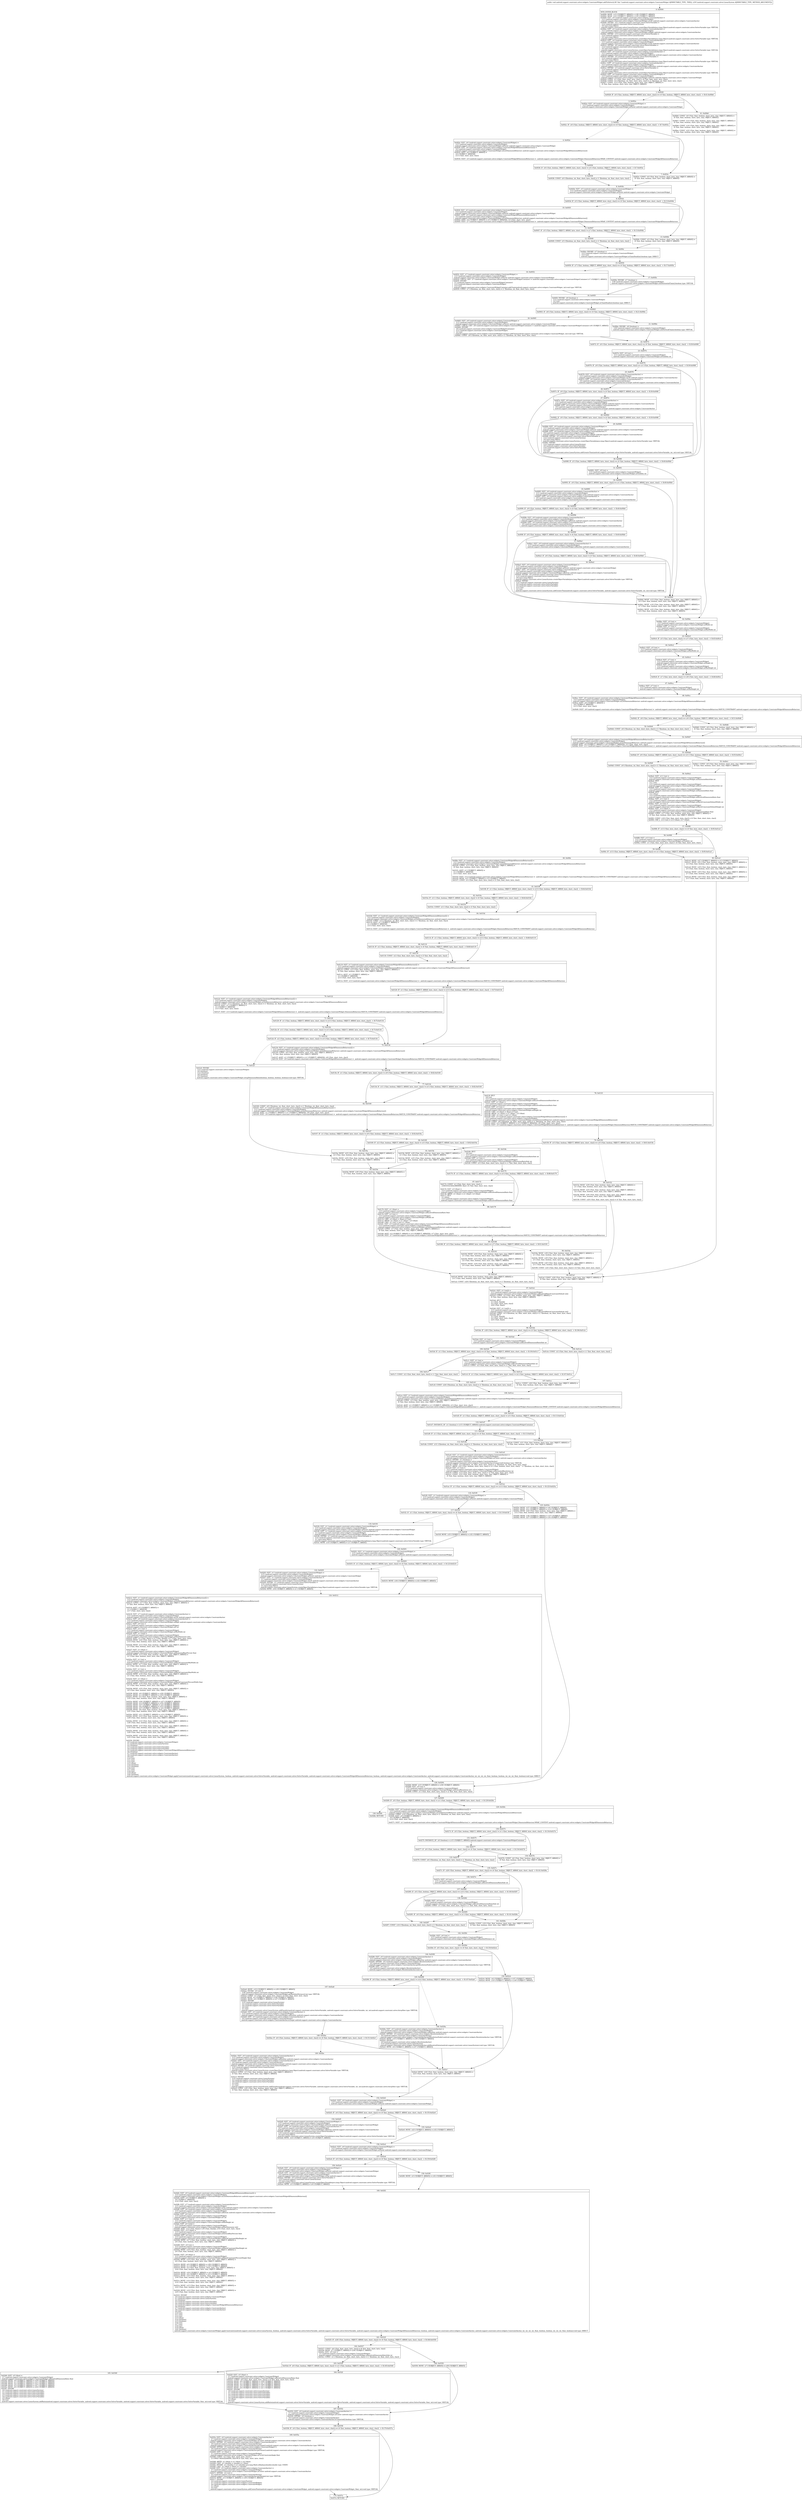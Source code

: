 digraph "CFG forandroid.support.constraint.solver.widgets.ConstraintWidget.addToSolver(Landroid\/support\/constraint\/solver\/LinearSystem;)V" {
Node_0 [shape=record,label="{0\:\ 0x0000|MTH_ENTER_BLOCK\l|0x0000: MOVE  (r15 I:?[OBJECT, ARRAY]) = (r38 I:?[OBJECT, ARRAY]) \l0x0002: MOVE  (r14 I:?[OBJECT, ARRAY]) = (r39 I:?[OBJECT, ARRAY]) \l0x0004: IGET  (r0 I:android.support.constraint.solver.widgets.ConstraintAnchor) = \l  (r15 I:android.support.constraint.solver.widgets.ConstraintWidget)\l android.support.constraint.solver.widgets.ConstraintWidget.mLeft android.support.constraint.solver.widgets.ConstraintAnchor \l0x0006: INVOKE  (r21 I:android.support.constraint.solver.SolverVariable) = \l  (r14 I:android.support.constraint.solver.LinearSystem)\l  (r0 I:java.lang.Object)\l android.support.constraint.solver.LinearSystem.createObjectVariable(java.lang.Object):android.support.constraint.solver.SolverVariable type: VIRTUAL \l0x000a: IGET  (r0 I:android.support.constraint.solver.widgets.ConstraintAnchor) = \l  (r15 I:android.support.constraint.solver.widgets.ConstraintWidget)\l android.support.constraint.solver.widgets.ConstraintWidget.mRight android.support.constraint.solver.widgets.ConstraintAnchor \l0x000c: INVOKE  (r10 I:android.support.constraint.solver.SolverVariable) = \l  (r14 I:android.support.constraint.solver.LinearSystem)\l  (r0 I:java.lang.Object)\l android.support.constraint.solver.LinearSystem.createObjectVariable(java.lang.Object):android.support.constraint.solver.SolverVariable type: VIRTUAL \l0x0010: IGET  (r0 I:android.support.constraint.solver.widgets.ConstraintAnchor) = \l  (r15 I:android.support.constraint.solver.widgets.ConstraintWidget)\l android.support.constraint.solver.widgets.ConstraintWidget.mTop android.support.constraint.solver.widgets.ConstraintAnchor \l0x0012: INVOKE  (r6 I:android.support.constraint.solver.SolverVariable) = \l  (r14 I:android.support.constraint.solver.LinearSystem)\l  (r0 I:java.lang.Object)\l android.support.constraint.solver.LinearSystem.createObjectVariable(java.lang.Object):android.support.constraint.solver.SolverVariable type: VIRTUAL \l0x0016: IGET  (r0 I:android.support.constraint.solver.widgets.ConstraintAnchor) = \l  (r15 I:android.support.constraint.solver.widgets.ConstraintWidget)\l android.support.constraint.solver.widgets.ConstraintWidget.mBottom android.support.constraint.solver.widgets.ConstraintAnchor \l0x0018: INVOKE  (r4 I:android.support.constraint.solver.SolverVariable) = \l  (r14 I:android.support.constraint.solver.LinearSystem)\l  (r0 I:java.lang.Object)\l android.support.constraint.solver.LinearSystem.createObjectVariable(java.lang.Object):android.support.constraint.solver.SolverVariable type: VIRTUAL \l0x001c: IGET  (r0 I:android.support.constraint.solver.widgets.ConstraintAnchor) = \l  (r15 I:android.support.constraint.solver.widgets.ConstraintWidget)\l android.support.constraint.solver.widgets.ConstraintWidget.mBaseline android.support.constraint.solver.widgets.ConstraintAnchor \l0x001e: INVOKE  (r3 I:android.support.constraint.solver.SolverVariable) = \l  (r14 I:android.support.constraint.solver.LinearSystem)\l  (r0 I:java.lang.Object)\l android.support.constraint.solver.LinearSystem.createObjectVariable(java.lang.Object):android.support.constraint.solver.SolverVariable type: VIRTUAL \l0x0022: IGET  (r0 I:android.support.constraint.solver.widgets.ConstraintWidget) = \l  (r15 I:android.support.constraint.solver.widgets.ConstraintWidget)\l android.support.constraint.solver.widgets.ConstraintWidget.mParent android.support.constraint.solver.widgets.ConstraintWidget \l0x0024: CONST  (r1 I:?[int, float, short, byte, char]) = (8 ?[int, float, short, byte, char]) \l0x0026: CONST  (r2 I:?[boolean, int, float, short, byte, char]) = (1 ?[boolean, int, float, short, byte, char]) \l0x0027: CONST  (r13 I:?[int, float, boolean, short, byte, char, OBJECT, ARRAY]) = \l  (0 ?[int, float, boolean, short, byte, char, OBJECT, ARRAY])\l \l}"];
Node_1 [shape=record,label="{1\:\ 0x0028|0x0028: IF  (r0 I:?[int, boolean, OBJECT, ARRAY, byte, short, char]) == (0 ?[int, boolean, OBJECT, ARRAY, byte, short, char])  \-\> B:41:0x00b6 \l}"];
Node_2 [shape=record,label="{2\:\ 0x002a|0x002a: IGET  (r0 I:android.support.constraint.solver.widgets.ConstraintWidget) = \l  (r15 I:android.support.constraint.solver.widgets.ConstraintWidget)\l android.support.constraint.solver.widgets.ConstraintWidget.mParent android.support.constraint.solver.widgets.ConstraintWidget \l}"];
Node_3 [shape=record,label="{3\:\ 0x002c|0x002c: IF  (r0 I:?[int, boolean, OBJECT, ARRAY, byte, short, char]) == (0 ?[int, boolean, OBJECT, ARRAY, byte, short, char])  \-\> B:7:0x003a \l}"];
Node_4 [shape=record,label="{4\:\ 0x002e|0x002e: IGET  (r0 I:android.support.constraint.solver.widgets.ConstraintWidget) = \l  (r15 I:android.support.constraint.solver.widgets.ConstraintWidget)\l android.support.constraint.solver.widgets.ConstraintWidget.mParent android.support.constraint.solver.widgets.ConstraintWidget \l0x0030: IGET  (r0 I:android.support.constraint.solver.widgets.ConstraintWidget$DimensionBehaviour[]) = \l  (r0 I:android.support.constraint.solver.widgets.ConstraintWidget)\l android.support.constraint.solver.widgets.ConstraintWidget.mListDimensionBehaviors android.support.constraint.solver.widgets.ConstraintWidget$DimensionBehaviour[] \l0x0032: AGET  (r0 I:?[OBJECT, ARRAY]) = \l  (r0 I:?[OBJECT, ARRAY][])\l  (r13 I:?[int, short, byte, char])\l \l0x0034: SGET  (r5 I:android.support.constraint.solver.widgets.ConstraintWidget$DimensionBehaviour) =  android.support.constraint.solver.widgets.ConstraintWidget.DimensionBehaviour.WRAP_CONTENT android.support.constraint.solver.widgets.ConstraintWidget$DimensionBehaviour \l}"];
Node_5 [shape=record,label="{5\:\ 0x0036|0x0036: IF  (r0 I:?[int, boolean, OBJECT, ARRAY, byte, short, char]) != (r5 I:?[int, boolean, OBJECT, ARRAY, byte, short, char])  \-\> B:7:0x003a \l}"];
Node_6 [shape=record,label="{6\:\ 0x0038|0x0038: CONST  (r0 I:?[boolean, int, float, short, byte, char]) = (1 ?[boolean, int, float, short, byte, char]) \l}"];
Node_7 [shape=record,label="{7\:\ 0x003a|0x003a: CONST  (r0 I:?[int, float, boolean, short, byte, char, OBJECT, ARRAY]) = \l  (0 ?[int, float, boolean, short, byte, char, OBJECT, ARRAY])\l \l}"];
Node_8 [shape=record,label="{8\:\ 0x003b|0x003b: IGET  (r5 I:android.support.constraint.solver.widgets.ConstraintWidget) = \l  (r15 I:android.support.constraint.solver.widgets.ConstraintWidget)\l android.support.constraint.solver.widgets.ConstraintWidget.mParent android.support.constraint.solver.widgets.ConstraintWidget \l}"];
Node_9 [shape=record,label="{9\:\ 0x003d|0x003d: IF  (r5 I:?[int, boolean, OBJECT, ARRAY, byte, short, char]) == (0 ?[int, boolean, OBJECT, ARRAY, byte, short, char])  \-\> B:13:0x004b \l}"];
Node_10 [shape=record,label="{10\:\ 0x003f|0x003f: IGET  (r5 I:android.support.constraint.solver.widgets.ConstraintWidget) = \l  (r15 I:android.support.constraint.solver.widgets.ConstraintWidget)\l android.support.constraint.solver.widgets.ConstraintWidget.mParent android.support.constraint.solver.widgets.ConstraintWidget \l0x0041: IGET  (r5 I:android.support.constraint.solver.widgets.ConstraintWidget$DimensionBehaviour[]) = \l  (r5 I:android.support.constraint.solver.widgets.ConstraintWidget)\l android.support.constraint.solver.widgets.ConstraintWidget.mListDimensionBehaviors android.support.constraint.solver.widgets.ConstraintWidget$DimensionBehaviour[] \l0x0043: AGET  (r5 I:?[OBJECT, ARRAY]) = (r5 I:?[OBJECT, ARRAY][]), (r2 I:?[int, short, byte, char]) \l0x0045: SGET  (r7 I:android.support.constraint.solver.widgets.ConstraintWidget$DimensionBehaviour) =  android.support.constraint.solver.widgets.ConstraintWidget.DimensionBehaviour.WRAP_CONTENT android.support.constraint.solver.widgets.ConstraintWidget$DimensionBehaviour \l}"];
Node_11 [shape=record,label="{11\:\ 0x0047|0x0047: IF  (r5 I:?[int, boolean, OBJECT, ARRAY, byte, short, char]) != (r7 I:?[int, boolean, OBJECT, ARRAY, byte, short, char])  \-\> B:13:0x004b \l}"];
Node_12 [shape=record,label="{12\:\ 0x0049|0x0049: CONST  (r5 I:?[boolean, int, float, short, byte, char]) = (1 ?[boolean, int, float, short, byte, char]) \l}"];
Node_13 [shape=record,label="{13\:\ 0x004b|0x004b: CONST  (r5 I:?[int, float, boolean, short, byte, char, OBJECT, ARRAY]) = \l  (0 ?[int, float, boolean, short, byte, char, OBJECT, ARRAY])\l \l}"];
Node_14 [shape=record,label="{14\:\ 0x004c|0x004c: INVOKE  (r7 I:boolean) = \l  (r15 I:android.support.constraint.solver.widgets.ConstraintWidget)\l  (r13 I:int)\l android.support.constraint.solver.widgets.ConstraintWidget.isChainHead(int):boolean type: DIRECT \l}"];
Node_15 [shape=record,label="{15\:\ 0x0050|0x0050: IF  (r7 I:?[int, boolean, OBJECT, ARRAY, byte, short, char]) == (0 ?[int, boolean, OBJECT, ARRAY, byte, short, char])  \-\> B:17:0x005b \l}"];
Node_16 [shape=record,label="{16\:\ 0x0052|0x0052: IGET  (r7 I:android.support.constraint.solver.widgets.ConstraintWidget) = \l  (r15 I:android.support.constraint.solver.widgets.ConstraintWidget)\l android.support.constraint.solver.widgets.ConstraintWidget.mParent android.support.constraint.solver.widgets.ConstraintWidget \l0x0054: CHECK_CAST  (r7 I:android.support.constraint.solver.widgets.ConstraintWidgetContainer) = (android.support.constraint.solver.widgets.ConstraintWidgetContainer) (r7 I:?[OBJECT, ARRAY]) \l0x0056: INVOKE  \l  (r7 I:android.support.constraint.solver.widgets.ConstraintWidgetContainer)\l  (r15 I:android.support.constraint.solver.widgets.ConstraintWidget)\l  (r13 I:int)\l android.support.constraint.solver.widgets.ConstraintWidgetContainer.addChain(android.support.constraint.solver.widgets.ConstraintWidget, int):void type: VIRTUAL \l0x0059: CONST  (r7 I:?[boolean, int, float, short, byte, char]) = (1 ?[boolean, int, float, short, byte, char]) \l}"];
Node_17 [shape=record,label="{17\:\ 0x005b|0x005b: INVOKE  (r7 I:boolean) = \l  (r38 I:android.support.constraint.solver.widgets.ConstraintWidget)\l android.support.constraint.solver.widgets.ConstraintWidget.isInHorizontalChain():boolean type: VIRTUAL \l}"];
Node_18 [shape=record,label="{18\:\ 0x005f|0x005f: INVOKE  (r8 I:boolean) = \l  (r15 I:android.support.constraint.solver.widgets.ConstraintWidget)\l  (r2 I:int)\l android.support.constraint.solver.widgets.ConstraintWidget.isChainHead(int):boolean type: DIRECT \l}"];
Node_19 [shape=record,label="{19\:\ 0x0063|0x0063: IF  (r8 I:?[int, boolean, OBJECT, ARRAY, byte, short, char]) == (0 ?[int, boolean, OBJECT, ARRAY, byte, short, char])  \-\> B:21:0x006e \l}"];
Node_20 [shape=record,label="{20\:\ 0x0065|0x0065: IGET  (r8 I:android.support.constraint.solver.widgets.ConstraintWidget) = \l  (r15 I:android.support.constraint.solver.widgets.ConstraintWidget)\l android.support.constraint.solver.widgets.ConstraintWidget.mParent android.support.constraint.solver.widgets.ConstraintWidget \l0x0067: CHECK_CAST  (r8 I:android.support.constraint.solver.widgets.ConstraintWidgetContainer) = (android.support.constraint.solver.widgets.ConstraintWidgetContainer) (r8 I:?[OBJECT, ARRAY]) \l0x0069: INVOKE  \l  (r8 I:android.support.constraint.solver.widgets.ConstraintWidgetContainer)\l  (r15 I:android.support.constraint.solver.widgets.ConstraintWidget)\l  (r2 I:int)\l android.support.constraint.solver.widgets.ConstraintWidgetContainer.addChain(android.support.constraint.solver.widgets.ConstraintWidget, int):void type: VIRTUAL \l0x006c: CONST  (r8 I:?[boolean, int, float, short, byte, char]) = (1 ?[boolean, int, float, short, byte, char]) \l}"];
Node_21 [shape=record,label="{21\:\ 0x006e|0x006e: INVOKE  (r8 I:boolean) = \l  (r38 I:android.support.constraint.solver.widgets.ConstraintWidget)\l android.support.constraint.solver.widgets.ConstraintWidget.isInVerticalChain():boolean type: VIRTUAL \l}"];
Node_22 [shape=record,label="{22\:\ 0x0072|0x0072: IF  (r0 I:?[int, boolean, OBJECT, ARRAY, byte, short, char]) == (0 ?[int, boolean, OBJECT, ARRAY, byte, short, char])  \-\> B:30:0x008f \l}"];
Node_23 [shape=record,label="{23\:\ 0x0074|0x0074: IGET  (r9 I:int) = \l  (r15 I:android.support.constraint.solver.widgets.ConstraintWidget)\l android.support.constraint.solver.widgets.ConstraintWidget.mVisibility int \l}"];
Node_24 [shape=record,label="{24\:\ 0x0076|0x0076: IF  (r9 I:?[int, boolean, OBJECT, ARRAY, byte, short, char]) == (r1 I:?[int, boolean, OBJECT, ARRAY, byte, short, char])  \-\> B:30:0x008f \l}"];
Node_25 [shape=record,label="{25\:\ 0x0078|0x0078: IGET  (r9 I:android.support.constraint.solver.widgets.ConstraintAnchor) = \l  (r15 I:android.support.constraint.solver.widgets.ConstraintWidget)\l android.support.constraint.solver.widgets.ConstraintWidget.mLeft android.support.constraint.solver.widgets.ConstraintAnchor \l0x007a: IGET  (r9 I:android.support.constraint.solver.widgets.ConstraintAnchor) = \l  (r9 I:android.support.constraint.solver.widgets.ConstraintAnchor)\l android.support.constraint.solver.widgets.ConstraintAnchor.mTarget android.support.constraint.solver.widgets.ConstraintAnchor \l}"];
Node_26 [shape=record,label="{26\:\ 0x007c|0x007c: IF  (r9 I:?[int, boolean, OBJECT, ARRAY, byte, short, char]) != (0 ?[int, boolean, OBJECT, ARRAY, byte, short, char])  \-\> B:30:0x008f \l}"];
Node_27 [shape=record,label="{27\:\ 0x007e|0x007e: IGET  (r9 I:android.support.constraint.solver.widgets.ConstraintAnchor) = \l  (r15 I:android.support.constraint.solver.widgets.ConstraintWidget)\l android.support.constraint.solver.widgets.ConstraintWidget.mRight android.support.constraint.solver.widgets.ConstraintAnchor \l0x0080: IGET  (r9 I:android.support.constraint.solver.widgets.ConstraintAnchor) = \l  (r9 I:android.support.constraint.solver.widgets.ConstraintAnchor)\l android.support.constraint.solver.widgets.ConstraintAnchor.mTarget android.support.constraint.solver.widgets.ConstraintAnchor \l}"];
Node_28 [shape=record,label="{28\:\ 0x0082|0x0082: IF  (r9 I:?[int, boolean, OBJECT, ARRAY, byte, short, char]) != (0 ?[int, boolean, OBJECT, ARRAY, byte, short, char])  \-\> B:30:0x008f \l}"];
Node_29 [shape=record,label="{29\:\ 0x0084|0x0084: IGET  (r9 I:android.support.constraint.solver.widgets.ConstraintWidget) = \l  (r15 I:android.support.constraint.solver.widgets.ConstraintWidget)\l android.support.constraint.solver.widgets.ConstraintWidget.mParent android.support.constraint.solver.widgets.ConstraintWidget \l0x0086: IGET  (r9 I:android.support.constraint.solver.widgets.ConstraintAnchor) = \l  (r9 I:android.support.constraint.solver.widgets.ConstraintWidget)\l android.support.constraint.solver.widgets.ConstraintWidget.mRight android.support.constraint.solver.widgets.ConstraintAnchor \l0x0088: INVOKE  (r9 I:android.support.constraint.solver.SolverVariable) = \l  (r14 I:android.support.constraint.solver.LinearSystem)\l  (r9 I:java.lang.Object)\l android.support.constraint.solver.LinearSystem.createObjectVariable(java.lang.Object):android.support.constraint.solver.SolverVariable type: VIRTUAL \l0x008c: INVOKE  \l  (r14 I:android.support.constraint.solver.LinearSystem)\l  (r9 I:android.support.constraint.solver.SolverVariable)\l  (r10 I:android.support.constraint.solver.SolverVariable)\l  (r13 I:int)\l  (r2 I:int)\l android.support.constraint.solver.LinearSystem.addGreaterThan(android.support.constraint.solver.SolverVariable, android.support.constraint.solver.SolverVariable, int, int):void type: VIRTUAL \l}"];
Node_30 [shape=record,label="{30\:\ 0x008f|0x008f: IF  (r5 I:?[int, boolean, OBJECT, ARRAY, byte, short, char]) == (0 ?[int, boolean, OBJECT, ARRAY, byte, short, char])  \-\> B:40:0x00b0 \l}"];
Node_31 [shape=record,label="{31\:\ 0x0091|0x0091: IGET  (r9 I:int) = \l  (r15 I:android.support.constraint.solver.widgets.ConstraintWidget)\l android.support.constraint.solver.widgets.ConstraintWidget.mVisibility int \l}"];
Node_32 [shape=record,label="{32\:\ 0x0093|0x0093: IF  (r9 I:?[int, boolean, OBJECT, ARRAY, byte, short, char]) == (r1 I:?[int, boolean, OBJECT, ARRAY, byte, short, char])  \-\> B:40:0x00b0 \l}"];
Node_33 [shape=record,label="{33\:\ 0x0095|0x0095: IGET  (r9 I:android.support.constraint.solver.widgets.ConstraintAnchor) = \l  (r15 I:android.support.constraint.solver.widgets.ConstraintWidget)\l android.support.constraint.solver.widgets.ConstraintWidget.mTop android.support.constraint.solver.widgets.ConstraintAnchor \l0x0097: IGET  (r9 I:android.support.constraint.solver.widgets.ConstraintAnchor) = \l  (r9 I:android.support.constraint.solver.widgets.ConstraintAnchor)\l android.support.constraint.solver.widgets.ConstraintAnchor.mTarget android.support.constraint.solver.widgets.ConstraintAnchor \l}"];
Node_34 [shape=record,label="{34\:\ 0x0099|0x0099: IF  (r9 I:?[int, boolean, OBJECT, ARRAY, byte, short, char]) != (0 ?[int, boolean, OBJECT, ARRAY, byte, short, char])  \-\> B:40:0x00b0 \l}"];
Node_35 [shape=record,label="{35\:\ 0x009b|0x009b: IGET  (r9 I:android.support.constraint.solver.widgets.ConstraintAnchor) = \l  (r15 I:android.support.constraint.solver.widgets.ConstraintWidget)\l android.support.constraint.solver.widgets.ConstraintWidget.mBottom android.support.constraint.solver.widgets.ConstraintAnchor \l0x009d: IGET  (r9 I:android.support.constraint.solver.widgets.ConstraintAnchor) = \l  (r9 I:android.support.constraint.solver.widgets.ConstraintAnchor)\l android.support.constraint.solver.widgets.ConstraintAnchor.mTarget android.support.constraint.solver.widgets.ConstraintAnchor \l}"];
Node_36 [shape=record,label="{36\:\ 0x009f|0x009f: IF  (r9 I:?[int, boolean, OBJECT, ARRAY, byte, short, char]) != (0 ?[int, boolean, OBJECT, ARRAY, byte, short, char])  \-\> B:40:0x00b0 \l}"];
Node_37 [shape=record,label="{37\:\ 0x00a1|0x00a1: IGET  (r9 I:android.support.constraint.solver.widgets.ConstraintAnchor) = \l  (r15 I:android.support.constraint.solver.widgets.ConstraintWidget)\l android.support.constraint.solver.widgets.ConstraintWidget.mBaseline android.support.constraint.solver.widgets.ConstraintAnchor \l}"];
Node_38 [shape=record,label="{38\:\ 0x00a3|0x00a3: IF  (r9 I:?[int, boolean, OBJECT, ARRAY, byte, short, char]) != (0 ?[int, boolean, OBJECT, ARRAY, byte, short, char])  \-\> B:40:0x00b0 \l}"];
Node_39 [shape=record,label="{39\:\ 0x00a5|0x00a5: IGET  (r9 I:android.support.constraint.solver.widgets.ConstraintWidget) = \l  (r15 I:android.support.constraint.solver.widgets.ConstraintWidget)\l android.support.constraint.solver.widgets.ConstraintWidget.mParent android.support.constraint.solver.widgets.ConstraintWidget \l0x00a7: IGET  (r9 I:android.support.constraint.solver.widgets.ConstraintAnchor) = \l  (r9 I:android.support.constraint.solver.widgets.ConstraintWidget)\l android.support.constraint.solver.widgets.ConstraintWidget.mBottom android.support.constraint.solver.widgets.ConstraintAnchor \l0x00a9: INVOKE  (r9 I:android.support.constraint.solver.SolverVariable) = \l  (r14 I:android.support.constraint.solver.LinearSystem)\l  (r9 I:java.lang.Object)\l android.support.constraint.solver.LinearSystem.createObjectVariable(java.lang.Object):android.support.constraint.solver.SolverVariable type: VIRTUAL \l0x00ad: INVOKE  \l  (r14 I:android.support.constraint.solver.LinearSystem)\l  (r9 I:android.support.constraint.solver.SolverVariable)\l  (r4 I:android.support.constraint.solver.SolverVariable)\l  (r13 I:int)\l  (r2 I:int)\l android.support.constraint.solver.LinearSystem.addGreaterThan(android.support.constraint.solver.SolverVariable, android.support.constraint.solver.SolverVariable, int, int):void type: VIRTUAL \l}"];
Node_40 [shape=record,label="{40\:\ 0x00b0|0x00b0: MOVE  (r12 I:?[int, float, boolean, short, byte, char, OBJECT, ARRAY]) = \l  (r5 I:?[int, float, boolean, short, byte, char, OBJECT, ARRAY])\l \l0x00b1: MOVE  (r16 I:?[int, float, boolean, short, byte, char, OBJECT, ARRAY]) = \l  (r7 I:?[int, float, boolean, short, byte, char, OBJECT, ARRAY])\l \l0x00b3: MOVE  (r22 I:?[int, float, boolean, short, byte, char, OBJECT, ARRAY]) = \l  (r8 I:?[int, float, boolean, short, byte, char, OBJECT, ARRAY])\l \l}"];
Node_41 [shape=record,label="{41\:\ 0x00b6|0x00b6: CONST  (r0 I:?[int, float, boolean, short, byte, char, OBJECT, ARRAY]) = \l  (0 ?[int, float, boolean, short, byte, char, OBJECT, ARRAY])\l \l0x00b7: CONST  (r12 I:?[int, float, boolean, short, byte, char, OBJECT, ARRAY]) = \l  (0 ?[int, float, boolean, short, byte, char, OBJECT, ARRAY])\l \l0x00b8: CONST  (r16 I:?[int, float, boolean, short, byte, char, OBJECT, ARRAY]) = \l  (0 ?[int, float, boolean, short, byte, char, OBJECT, ARRAY])\l \l0x00ba: CONST  (r22 I:?[int, float, boolean, short, byte, char, OBJECT, ARRAY]) = \l  (0 ?[int, float, boolean, short, byte, char, OBJECT, ARRAY])\l \l}"];
Node_42 [shape=record,label="{42\:\ 0x00bc|0x00bc: IGET  (r5 I:int) = \l  (r15 I:android.support.constraint.solver.widgets.ConstraintWidget)\l android.support.constraint.solver.widgets.ConstraintWidget.mWidth int \l0x00be: IGET  (r7 I:int) = \l  (r15 I:android.support.constraint.solver.widgets.ConstraintWidget)\l android.support.constraint.solver.widgets.ConstraintWidget.mMinWidth int \l}"];
Node_43 [shape=record,label="{43\:\ 0x00c0|0x00c0: IF  (r5 I:?[int, byte, short, char]) \>= (r7 I:?[int, byte, short, char])  \-\> B:45:0x00c4 \l}"];
Node_44 [shape=record,label="{44\:\ 0x00c2|0x00c2: IGET  (r5 I:int) = \l  (r15 I:android.support.constraint.solver.widgets.ConstraintWidget)\l android.support.constraint.solver.widgets.ConstraintWidget.mMinWidth int \l}"];
Node_45 [shape=record,label="{45\:\ 0x00c4|0x00c4: IGET  (r7 I:int) = \l  (r15 I:android.support.constraint.solver.widgets.ConstraintWidget)\l android.support.constraint.solver.widgets.ConstraintWidget.mHeight int \l0x00c6: IGET  (r8 I:int) = \l  (r15 I:android.support.constraint.solver.widgets.ConstraintWidget)\l android.support.constraint.solver.widgets.ConstraintWidget.mMinHeight int \l}"];
Node_46 [shape=record,label="{46\:\ 0x00c8|0x00c8: IF  (r7 I:?[int, byte, short, char]) \>= (r8 I:?[int, byte, short, char])  \-\> B:48:0x00cc \l}"];
Node_47 [shape=record,label="{47\:\ 0x00ca|0x00ca: IGET  (r7 I:int) = \l  (r15 I:android.support.constraint.solver.widgets.ConstraintWidget)\l android.support.constraint.solver.widgets.ConstraintWidget.mMinHeight int \l}"];
Node_48 [shape=record,label="{48\:\ 0x00cc|0x00cc: IGET  (r8 I:android.support.constraint.solver.widgets.ConstraintWidget$DimensionBehaviour[]) = \l  (r15 I:android.support.constraint.solver.widgets.ConstraintWidget)\l android.support.constraint.solver.widgets.ConstraintWidget.mListDimensionBehaviors android.support.constraint.solver.widgets.ConstraintWidget$DimensionBehaviour[] \l0x00ce: AGET  (r8 I:?[OBJECT, ARRAY]) = \l  (r8 I:?[OBJECT, ARRAY][])\l  (r13 I:?[int, short, byte, char])\l \l0x00d0: SGET  (r9 I:android.support.constraint.solver.widgets.ConstraintWidget$DimensionBehaviour) =  android.support.constraint.solver.widgets.ConstraintWidget.DimensionBehaviour.MATCH_CONSTRAINT android.support.constraint.solver.widgets.ConstraintWidget$DimensionBehaviour \l}"];
Node_49 [shape=record,label="{49\:\ 0x00d2|0x00d2: IF  (r8 I:?[int, boolean, OBJECT, ARRAY, byte, short, char]) == (r9 I:?[int, boolean, OBJECT, ARRAY, byte, short, char])  \-\> B:51:0x00d6 \l}"];
Node_50 [shape=record,label="{50\:\ 0x00d4|0x00d4: CONST  (r8 I:?[boolean, int, float, short, byte, char]) = (1 ?[boolean, int, float, short, byte, char]) \l}"];
Node_51 [shape=record,label="{51\:\ 0x00d6|0x00d6: CONST  (r8 I:?[int, float, boolean, short, byte, char, OBJECT, ARRAY]) = \l  (0 ?[int, float, boolean, short, byte, char, OBJECT, ARRAY])\l \l}"];
Node_52 [shape=record,label="{52\:\ 0x00d7|0x00d7: IGET  (r9 I:android.support.constraint.solver.widgets.ConstraintWidget$DimensionBehaviour[]) = \l  (r15 I:android.support.constraint.solver.widgets.ConstraintWidget)\l android.support.constraint.solver.widgets.ConstraintWidget.mListDimensionBehaviors android.support.constraint.solver.widgets.ConstraintWidget$DimensionBehaviour[] \l0x00d9: AGET  (r9 I:?[OBJECT, ARRAY]) = (r9 I:?[OBJECT, ARRAY][]), (r2 I:?[int, short, byte, char]) \l0x00db: SGET  (r11 I:android.support.constraint.solver.widgets.ConstraintWidget$DimensionBehaviour) =  android.support.constraint.solver.widgets.ConstraintWidget.DimensionBehaviour.MATCH_CONSTRAINT android.support.constraint.solver.widgets.ConstraintWidget$DimensionBehaviour \l}"];
Node_53 [shape=record,label="{53\:\ 0x00dd|0x00dd: IF  (r9 I:?[int, boolean, OBJECT, ARRAY, byte, short, char]) == (r11 I:?[int, boolean, OBJECT, ARRAY, byte, short, char])  \-\> B:55:0x00e1 \l}"];
Node_54 [shape=record,label="{54\:\ 0x00df|0x00df: CONST  (r9 I:?[boolean, int, float, short, byte, char]) = (1 ?[boolean, int, float, short, byte, char]) \l}"];
Node_55 [shape=record,label="{55\:\ 0x00e1|0x00e1: CONST  (r9 I:?[int, float, boolean, short, byte, char, OBJECT, ARRAY]) = \l  (0 ?[int, float, boolean, short, byte, char, OBJECT, ARRAY])\l \l}"];
Node_56 [shape=record,label="{56\:\ 0x00e2|0x00e2: IGET  (r11 I:int) = \l  (r15 I:android.support.constraint.solver.widgets.ConstraintWidget)\l android.support.constraint.solver.widgets.ConstraintWidget.mDimensionRatioSide int \l0x00e4: IPUT  \l  (r11 I:int)\l  (r15 I:android.support.constraint.solver.widgets.ConstraintWidget)\l android.support.constraint.solver.widgets.ConstraintWidget.mResolvedDimensionRatioSide int \l0x00e6: IGET  (r11 I:float) = \l  (r15 I:android.support.constraint.solver.widgets.ConstraintWidget)\l android.support.constraint.solver.widgets.ConstraintWidget.mDimensionRatio float \l0x00e8: IPUT  \l  (r11 I:float)\l  (r15 I:android.support.constraint.solver.widgets.ConstraintWidget)\l android.support.constraint.solver.widgets.ConstraintWidget.mResolvedDimensionRatio float \l0x00ea: IGET  (r11 I:int) = \l  (r15 I:android.support.constraint.solver.widgets.ConstraintWidget)\l android.support.constraint.solver.widgets.ConstraintWidget.mMatchConstraintDefaultWidth int \l0x00ec: IGET  (r2 I:int) = \l  (r15 I:android.support.constraint.solver.widgets.ConstraintWidget)\l android.support.constraint.solver.widgets.ConstraintWidget.mMatchConstraintDefaultHeight int \l0x00ee: IGET  (r13 I:float) = \l  (r15 I:android.support.constraint.solver.widgets.ConstraintWidget)\l android.support.constraint.solver.widgets.ConstraintWidget.mDimensionRatio float \l0x00f0: CONST  (r17 I:?[int, float, boolean, short, byte, char, OBJECT, ARRAY]) = \l  (0 ?[int, float, boolean, short, byte, char, OBJECT, ARRAY])\l \l0x00f2: CONST  (r18 I:?[int, float, short, byte, char]) = (4 ?[int, float, short, byte, char]) \l0x00f4: CMP_L  (r13 I:int) = (r13 I:float), (r17 I:float) \l}"];
Node_57 [shape=record,label="{57\:\ 0x00f6|0x00f6: IF  (r13 I:?[int, byte, short, char]) \<= (0 ?[int, byte, short, char])  \-\> B:95:0x01a5 \l}"];
Node_58 [shape=record,label="{58\:\ 0x00f8|0x00f8: IGET  (r13 I:int) = \l  (r15 I:android.support.constraint.solver.widgets.ConstraintWidget)\l android.support.constraint.solver.widgets.ConstraintWidget.mVisibility int \l0x00fa: CONST  (r1 I:?[int, float, short, byte, char]) = (8 ?[int, float, short, byte, char]) \l}"];
Node_59 [shape=record,label="{59\:\ 0x00fc|0x00fc: IF  (r13 I:?[int, boolean, OBJECT, ARRAY, byte, short, char]) == (r1 I:?[int, boolean, OBJECT, ARRAY, byte, short, char])  \-\> B:95:0x01a5 \l}"];
Node_60 [shape=record,label="{60\:\ 0x00fe|0x00fe: IGET  (r1 I:android.support.constraint.solver.widgets.ConstraintWidget$DimensionBehaviour[]) = \l  (r15 I:android.support.constraint.solver.widgets.ConstraintWidget)\l android.support.constraint.solver.widgets.ConstraintWidget.mListDimensionBehaviors android.support.constraint.solver.widgets.ConstraintWidget$DimensionBehaviour[] \l0x0100: CONST  (r13 I:?[int, float, boolean, short, byte, char, OBJECT, ARRAY]) = \l  (0 ?[int, float, boolean, short, byte, char, OBJECT, ARRAY])\l \l0x0101: AGET  (r1 I:?[OBJECT, ARRAY]) = \l  (r1 I:?[OBJECT, ARRAY][])\l  (r13 I:?[int, short, byte, char])\l \l0x0103: SGET  (r13 I:android.support.constraint.solver.widgets.ConstraintWidget$DimensionBehaviour) =  android.support.constraint.solver.widgets.ConstraintWidget.DimensionBehaviour.MATCH_CONSTRAINT android.support.constraint.solver.widgets.ConstraintWidget$DimensionBehaviour \l0x0105: MOVE  (r27 I:?[OBJECT, ARRAY]) = (r3 I:?[OBJECT, ARRAY]) \l0x0107: CONST  (r3 I:?[int, float, short, byte, char]) = (3 ?[int, float, short, byte, char]) \l}"];
Node_61 [shape=record,label="{61\:\ 0x0108|0x0108: IF  (r1 I:?[int, boolean, OBJECT, ARRAY, byte, short, char]) != (r13 I:?[int, boolean, OBJECT, ARRAY, byte, short, char])  \-\> B:64:0x010d \l}"];
Node_62 [shape=record,label="{62\:\ 0x010a|0x010a: IF  (r11 I:?[int, boolean, OBJECT, ARRAY, byte, short, char]) != (0 ?[int, boolean, OBJECT, ARRAY, byte, short, char])  \-\> B:64:0x010d \l}"];
Node_63 [shape=record,label="{63\:\ 0x010c|0x010c: CONST  (r11 I:?[int, float, short, byte, char]) = (3 ?[int, float, short, byte, char]) \l}"];
Node_64 [shape=record,label="{64\:\ 0x010d|0x010d: IGET  (r1 I:android.support.constraint.solver.widgets.ConstraintWidget$DimensionBehaviour[]) = \l  (r15 I:android.support.constraint.solver.widgets.ConstraintWidget)\l android.support.constraint.solver.widgets.ConstraintWidget.mListDimensionBehaviors android.support.constraint.solver.widgets.ConstraintWidget$DimensionBehaviour[] \l0x010f: CONST  (r13 I:?[boolean, int, float, short, byte, char]) = (1 ?[boolean, int, float, short, byte, char]) \l0x0110: AGET  (r1 I:?[OBJECT, ARRAY]) = \l  (r1 I:?[OBJECT, ARRAY][])\l  (r13 I:?[int, short, byte, char])\l \l0x0112: SGET  (r13 I:android.support.constraint.solver.widgets.ConstraintWidget$DimensionBehaviour) =  android.support.constraint.solver.widgets.ConstraintWidget.DimensionBehaviour.MATCH_CONSTRAINT android.support.constraint.solver.widgets.ConstraintWidget$DimensionBehaviour \l}"];
Node_65 [shape=record,label="{65\:\ 0x0114|0x0114: IF  (r1 I:?[int, boolean, OBJECT, ARRAY, byte, short, char]) != (r13 I:?[int, boolean, OBJECT, ARRAY, byte, short, char])  \-\> B:68:0x0119 \l}"];
Node_66 [shape=record,label="{66\:\ 0x0116|0x0116: IF  (r2 I:?[int, boolean, OBJECT, ARRAY, byte, short, char]) != (0 ?[int, boolean, OBJECT, ARRAY, byte, short, char])  \-\> B:68:0x0119 \l}"];
Node_67 [shape=record,label="{67\:\ 0x0118|0x0118: CONST  (r2 I:?[int, float, short, byte, char]) = (3 ?[int, float, short, byte, char]) \l}"];
Node_68 [shape=record,label="{68\:\ 0x0119|0x0119: IGET  (r1 I:android.support.constraint.solver.widgets.ConstraintWidget$DimensionBehaviour[]) = \l  (r15 I:android.support.constraint.solver.widgets.ConstraintWidget)\l android.support.constraint.solver.widgets.ConstraintWidget.mListDimensionBehaviors android.support.constraint.solver.widgets.ConstraintWidget$DimensionBehaviour[] \l0x011b: CONST  (r13 I:?[int, float, boolean, short, byte, char, OBJECT, ARRAY]) = \l  (0 ?[int, float, boolean, short, byte, char, OBJECT, ARRAY])\l \l0x011c: AGET  (r1 I:?[OBJECT, ARRAY]) = \l  (r1 I:?[OBJECT, ARRAY][])\l  (r13 I:?[int, short, byte, char])\l \l0x011e: SGET  (r13 I:android.support.constraint.solver.widgets.ConstraintWidget$DimensionBehaviour) =  android.support.constraint.solver.widgets.ConstraintWidget.DimensionBehaviour.MATCH_CONSTRAINT android.support.constraint.solver.widgets.ConstraintWidget$DimensionBehaviour \l}"];
Node_69 [shape=record,label="{69\:\ 0x0120|0x0120: IF  (r1 I:?[int, boolean, OBJECT, ARRAY, byte, short, char]) != (r13 I:?[int, boolean, OBJECT, ARRAY, byte, short, char])  \-\> B:75:0x0134 \l}"];
Node_70 [shape=record,label="{70\:\ 0x0122|0x0122: IGET  (r1 I:android.support.constraint.solver.widgets.ConstraintWidget$DimensionBehaviour[]) = \l  (r15 I:android.support.constraint.solver.widgets.ConstraintWidget)\l android.support.constraint.solver.widgets.ConstraintWidget.mListDimensionBehaviors android.support.constraint.solver.widgets.ConstraintWidget$DimensionBehaviour[] \l0x0124: CONST  (r13 I:?[boolean, int, float, short, byte, char]) = (1 ?[boolean, int, float, short, byte, char]) \l0x0125: AGET  (r1 I:?[OBJECT, ARRAY]) = \l  (r1 I:?[OBJECT, ARRAY][])\l  (r13 I:?[int, short, byte, char])\l \l0x0127: SGET  (r13 I:android.support.constraint.solver.widgets.ConstraintWidget$DimensionBehaviour) =  android.support.constraint.solver.widgets.ConstraintWidget.DimensionBehaviour.MATCH_CONSTRAINT android.support.constraint.solver.widgets.ConstraintWidget$DimensionBehaviour \l}"];
Node_71 [shape=record,label="{71\:\ 0x0129|0x0129: IF  (r1 I:?[int, boolean, OBJECT, ARRAY, byte, short, char]) != (r13 I:?[int, boolean, OBJECT, ARRAY, byte, short, char])  \-\> B:75:0x0134 \l}"];
Node_72 [shape=record,label="{72\:\ 0x012b|0x012b: IF  (r11 I:?[int, boolean, OBJECT, ARRAY, byte, short, char]) != (r3 I:?[int, boolean, OBJECT, ARRAY, byte, short, char])  \-\> B:75:0x0134 \l}"];
Node_73 [shape=record,label="{73\:\ 0x012d|0x012d: IF  (r2 I:?[int, boolean, OBJECT, ARRAY, byte, short, char]) != (r3 I:?[int, boolean, OBJECT, ARRAY, byte, short, char])  \-\> B:75:0x0134 \l}"];
Node_74 [shape=record,label="{74\:\ 0x012f|0x012f: INVOKE  \l  (r15 I:android.support.constraint.solver.widgets.ConstraintWidget)\l  (r0 I:boolean)\l  (r12 I:boolean)\l  (r8 I:boolean)\l  (r9 I:boolean)\l android.support.constraint.solver.widgets.ConstraintWidget.setupDimensionRatio(boolean, boolean, boolean, boolean):void type: VIRTUAL \l}"];
Node_75 [shape=record,label="{75\:\ 0x0134|0x0134: IGET  (r1 I:android.support.constraint.solver.widgets.ConstraintWidget$DimensionBehaviour[]) = \l  (r15 I:android.support.constraint.solver.widgets.ConstraintWidget)\l android.support.constraint.solver.widgets.ConstraintWidget.mListDimensionBehaviors android.support.constraint.solver.widgets.ConstraintWidget$DimensionBehaviour[] \l0x0136: CONST  (r8 I:?[int, float, boolean, short, byte, char, OBJECT, ARRAY]) = \l  (0 ?[int, float, boolean, short, byte, char, OBJECT, ARRAY])\l \l0x0137: AGET  (r1 I:?[OBJECT, ARRAY]) = (r1 I:?[OBJECT, ARRAY][]), (r8 I:?[int, short, byte, char]) \l0x0139: SGET  (r9 I:android.support.constraint.solver.widgets.ConstraintWidget$DimensionBehaviour) =  android.support.constraint.solver.widgets.ConstraintWidget.DimensionBehaviour.MATCH_CONSTRAINT android.support.constraint.solver.widgets.ConstraintWidget$DimensionBehaviour \l}"];
Node_76 [shape=record,label="{76\:\ 0x013b|0x013b: IF  (r1 I:?[int, boolean, OBJECT, ARRAY, byte, short, char]) != (r9 I:?[int, boolean, OBJECT, ARRAY, byte, short, char])  \-\> B:82:0x0160 \l}"];
Node_77 [shape=record,label="{77\:\ 0x013d|0x013d: IF  (r11 I:?[int, boolean, OBJECT, ARRAY, byte, short, char]) != (r3 I:?[int, boolean, OBJECT, ARRAY, byte, short, char])  \-\> B:82:0x0160 \l}"];
Node_78 [shape=record,label="{78\:\ 0x013f|0x013f: IPUT  \l  (r8 I:int)\l  (r15 I:android.support.constraint.solver.widgets.ConstraintWidget)\l android.support.constraint.solver.widgets.ConstraintWidget.mResolvedDimensionRatioSide int \l0x0141: IGET  (r1 I:float) = \l  (r15 I:android.support.constraint.solver.widgets.ConstraintWidget)\l android.support.constraint.solver.widgets.ConstraintWidget.mResolvedDimensionRatio float \l0x0143: IGET  (r3 I:int) = \l  (r15 I:android.support.constraint.solver.widgets.ConstraintWidget)\l android.support.constraint.solver.widgets.ConstraintWidget.mHeight int \l0x0145: CAST  (r3 I:float) = (float) (r3 I:int) \l0x0146: ARITH  (r1 I:float) = (r1 I:float) * (r3 I:float) \l0x0148: CAST  (r1 I:int) = (int) (r1 I:float) \l0x0149: IGET  (r3 I:android.support.constraint.solver.widgets.ConstraintWidget$DimensionBehaviour[]) = \l  (r15 I:android.support.constraint.solver.widgets.ConstraintWidget)\l android.support.constraint.solver.widgets.ConstraintWidget.mListDimensionBehaviors android.support.constraint.solver.widgets.ConstraintWidget$DimensionBehaviour[] \l0x014b: CONST  (r8 I:?[boolean, int, float, short, byte, char]) = (1 ?[boolean, int, float, short, byte, char]) \l0x014c: AGET  (r3 I:?[OBJECT, ARRAY]) = (r3 I:?[OBJECT, ARRAY][]), (r8 I:?[int, short, byte, char]) \l0x014e: SGET  (r5 I:android.support.constraint.solver.widgets.ConstraintWidget$DimensionBehaviour) =  android.support.constraint.solver.widgets.ConstraintWidget.DimensionBehaviour.MATCH_CONSTRAINT android.support.constraint.solver.widgets.ConstraintWidget$DimensionBehaviour \l}"];
Node_79 [shape=record,label="{79\:\ 0x0150|0x0150: IF  (r3 I:?[int, boolean, OBJECT, ARRAY, byte, short, char]) == (r5 I:?[int, boolean, OBJECT, ARRAY, byte, short, char])  \-\> B:81:0x015b \l}"];
Node_80 [shape=record,label="{80\:\ 0x0152|0x0152: MOVE  (r29 I:?[int, float, boolean, short, byte, char, OBJECT, ARRAY]) = \l  (r1 I:?[int, float, boolean, short, byte, char, OBJECT, ARRAY])\l \l0x0154: MOVE  (r25 I:?[int, float, boolean, short, byte, char, OBJECT, ARRAY]) = \l  (r2 I:?[int, float, boolean, short, byte, char, OBJECT, ARRAY])\l \l0x0156: MOVE  (r30 I:?[int, float, boolean, short, byte, char, OBJECT, ARRAY]) = \l  (r7 I:?[int, float, boolean, short, byte, char, OBJECT, ARRAY])\l \l0x0158: CONST  (r20 I:?[int, float, short, byte, char]) = (4 ?[int, float, short, byte, char]) \l}"];
Node_81 [shape=record,label="{81\:\ 0x015b|0x015b: MOVE  (r29 I:?[int, float, boolean, short, byte, char, OBJECT, ARRAY]) = \l  (r1 I:?[int, float, boolean, short, byte, char, OBJECT, ARRAY])\l \l0x015d: MOVE  (r25 I:?[int, float, boolean, short, byte, char, OBJECT, ARRAY]) = \l  (r2 I:?[int, float, boolean, short, byte, char, OBJECT, ARRAY])\l \l}"];
Node_82 [shape=record,label="{82\:\ 0x0160|0x0160: CONST  (r8 I:?[boolean, int, float, short, byte, char]) = (1 ?[boolean, int, float, short, byte, char]) \l0x0161: IGET  (r1 I:android.support.constraint.solver.widgets.ConstraintWidget$DimensionBehaviour[]) = \l  (r15 I:android.support.constraint.solver.widgets.ConstraintWidget)\l android.support.constraint.solver.widgets.ConstraintWidget.mListDimensionBehaviors android.support.constraint.solver.widgets.ConstraintWidget$DimensionBehaviour[] \l0x0163: AGET  (r1 I:?[OBJECT, ARRAY]) = (r1 I:?[OBJECT, ARRAY][]), (r8 I:?[int, short, byte, char]) \l0x0165: SGET  (r9 I:android.support.constraint.solver.widgets.ConstraintWidget$DimensionBehaviour) =  android.support.constraint.solver.widgets.ConstraintWidget.DimensionBehaviour.MATCH_CONSTRAINT android.support.constraint.solver.widgets.ConstraintWidget$DimensionBehaviour \l}"];
Node_83 [shape=record,label="{83\:\ 0x0167|0x0167: IF  (r1 I:?[int, boolean, OBJECT, ARRAY, byte, short, char]) != (r9 I:?[int, boolean, OBJECT, ARRAY, byte, short, char])  \-\> B:92:0x019a \l}"];
Node_84 [shape=record,label="{84\:\ 0x0169|0x0169: IF  (r2 I:?[int, boolean, OBJECT, ARRAY, byte, short, char]) != (r3 I:?[int, boolean, OBJECT, ARRAY, byte, short, char])  \-\> B:92:0x019a \l}"];
Node_85 [shape=record,label="{85\:\ 0x016b|0x016b: IPUT  \l  (r8 I:int)\l  (r15 I:android.support.constraint.solver.widgets.ConstraintWidget)\l android.support.constraint.solver.widgets.ConstraintWidget.mResolvedDimensionRatioSide int \l0x016d: IGET  (r1 I:int) = \l  (r15 I:android.support.constraint.solver.widgets.ConstraintWidget)\l android.support.constraint.solver.widgets.ConstraintWidget.mDimensionRatioSide int \l0x016f: CONST  (r3 I:?[int, float, short, byte, char]) = (\-1 ?[int, float, short, byte, char]) \l}"];
Node_86 [shape=record,label="{86\:\ 0x0170|0x0170: IF  (r1 I:?[int, boolean, OBJECT, ARRAY, byte, short, char]) != (r3 I:?[int, boolean, OBJECT, ARRAY, byte, short, char])  \-\> B:88:0x0179 \l}"];
Node_87 [shape=record,label="{87\:\ 0x0172|0x0172: CONST  (r1 I:?[int, float, short, byte, char]) = \l  (1065353216(0x3f800000, float:1.0) ?[int, float, short, byte, char])\l \l0x0174: IGET  (r3 I:float) = \l  (r15 I:android.support.constraint.solver.widgets.ConstraintWidget)\l android.support.constraint.solver.widgets.ConstraintWidget.mResolvedDimensionRatio float \l0x0176: ARITH  (r1 I:float) = (r1 I:float) \/ (r3 I:float) \l0x0177: IPUT  \l  (r1 I:float)\l  (r15 I:android.support.constraint.solver.widgets.ConstraintWidget)\l android.support.constraint.solver.widgets.ConstraintWidget.mResolvedDimensionRatio float \l}"];
Node_88 [shape=record,label="{88\:\ 0x0179|0x0179: IGET  (r1 I:float) = \l  (r15 I:android.support.constraint.solver.widgets.ConstraintWidget)\l android.support.constraint.solver.widgets.ConstraintWidget.mResolvedDimensionRatio float \l0x017b: IGET  (r3 I:int) = \l  (r15 I:android.support.constraint.solver.widgets.ConstraintWidget)\l android.support.constraint.solver.widgets.ConstraintWidget.mWidth int \l0x017d: CAST  (r3 I:float) = (float) (r3 I:int) \l0x017e: ARITH  (r1 I:float) = (r1 I:float) * (r3 I:float) \l0x0180: CAST  (r1 I:int) = (int) (r1 I:float) \l0x0181: IGET  (r3 I:android.support.constraint.solver.widgets.ConstraintWidget$DimensionBehaviour[]) = \l  (r15 I:android.support.constraint.solver.widgets.ConstraintWidget)\l android.support.constraint.solver.widgets.ConstraintWidget.mListDimensionBehaviors android.support.constraint.solver.widgets.ConstraintWidget$DimensionBehaviour[] \l0x0183: CONST  (r7 I:?[int, float, boolean, short, byte, char, OBJECT, ARRAY]) = \l  (0 ?[int, float, boolean, short, byte, char, OBJECT, ARRAY])\l \l0x0184: AGET  (r3 I:?[OBJECT, ARRAY]) = (r3 I:?[OBJECT, ARRAY][]), (r7 I:?[int, short, byte, char]) \l0x0186: SGET  (r7 I:android.support.constraint.solver.widgets.ConstraintWidget$DimensionBehaviour) =  android.support.constraint.solver.widgets.ConstraintWidget.DimensionBehaviour.MATCH_CONSTRAINT android.support.constraint.solver.widgets.ConstraintWidget$DimensionBehaviour \l}"];
Node_89 [shape=record,label="{89\:\ 0x0188|0x0188: IF  (r3 I:?[int, boolean, OBJECT, ARRAY, byte, short, char]) == (r7 I:?[int, boolean, OBJECT, ARRAY, byte, short, char])  \-\> B:91:0x0193 \l}"];
Node_90 [shape=record,label="{90\:\ 0x018a|0x018a: MOVE  (r30 I:?[int, float, boolean, short, byte, char, OBJECT, ARRAY]) = \l  (r1 I:?[int, float, boolean, short, byte, char, OBJECT, ARRAY])\l \l0x018c: MOVE  (r29 I:?[int, float, boolean, short, byte, char, OBJECT, ARRAY]) = \l  (r5 I:?[int, float, boolean, short, byte, char, OBJECT, ARRAY])\l \l0x018e: MOVE  (r20 I:?[int, float, boolean, short, byte, char, OBJECT, ARRAY]) = \l  (r11 I:?[int, float, boolean, short, byte, char, OBJECT, ARRAY])\l \l0x0190: CONST  (r25 I:?[int, float, short, byte, char]) = (4 ?[int, float, short, byte, char]) \l}"];
Node_91 [shape=record,label="{91\:\ 0x0193|0x0193: MOVE  (r30 I:?[int, float, boolean, short, byte, char, OBJECT, ARRAY]) = \l  (r1 I:?[int, float, boolean, short, byte, char, OBJECT, ARRAY])\l \l0x0195: MOVE  (r25 I:?[int, float, boolean, short, byte, char, OBJECT, ARRAY]) = \l  (r2 I:?[int, float, boolean, short, byte, char, OBJECT, ARRAY])\l \l0x0197: MOVE  (r29 I:?[int, float, boolean, short, byte, char, OBJECT, ARRAY]) = \l  (r5 I:?[int, float, boolean, short, byte, char, OBJECT, ARRAY])\l \l}"];
Node_92 [shape=record,label="{92\:\ 0x019a|0x019a: MOVE  (r25 I:?[int, float, boolean, short, byte, char, OBJECT, ARRAY]) = \l  (r2 I:?[int, float, boolean, short, byte, char, OBJECT, ARRAY])\l \l0x019c: MOVE  (r29 I:?[int, float, boolean, short, byte, char, OBJECT, ARRAY]) = \l  (r5 I:?[int, float, boolean, short, byte, char, OBJECT, ARRAY])\l \l}"];
Node_93 [shape=record,label="{93\:\ 0x019e|0x019e: MOVE  (r30 I:?[int, float, boolean, short, byte, char, OBJECT, ARRAY]) = \l  (r7 I:?[int, float, boolean, short, byte, char, OBJECT, ARRAY])\l \l}"];
Node_94 [shape=record,label="{94\:\ 0x01a0|0x01a0: MOVE  (r20 I:?[int, float, boolean, short, byte, char, OBJECT, ARRAY]) = \l  (r11 I:?[int, float, boolean, short, byte, char, OBJECT, ARRAY])\l \l0x01a2: CONST  (r28 I:?[boolean, int, float, short, byte, char]) = (1 ?[boolean, int, float, short, byte, char]) \l}"];
Node_95 [shape=record,label="{95\:\ 0x01a5|0x01a5: MOVE  (r27 I:?[OBJECT, ARRAY]) = (r3 I:?[OBJECT, ARRAY]) \l0x01a7: MOVE  (r25 I:?[int, float, boolean, short, byte, char, OBJECT, ARRAY]) = \l  (r2 I:?[int, float, boolean, short, byte, char, OBJECT, ARRAY])\l \l0x01a9: MOVE  (r29 I:?[int, float, boolean, short, byte, char, OBJECT, ARRAY]) = \l  (r5 I:?[int, float, boolean, short, byte, char, OBJECT, ARRAY])\l \l0x01ab: MOVE  (r30 I:?[int, float, boolean, short, byte, char, OBJECT, ARRAY]) = \l  (r7 I:?[int, float, boolean, short, byte, char, OBJECT, ARRAY])\l \l0x01ad: MOVE  (r20 I:?[int, float, boolean, short, byte, char, OBJECT, ARRAY]) = \l  (r11 I:?[int, float, boolean, short, byte, char, OBJECT, ARRAY])\l \l}"];
Node_96 [shape=record,label="{96\:\ 0x01af|0x01af: CONST  (r28 I:?[int, float, boolean, short, byte, char, OBJECT, ARRAY]) = \l  (0 ?[int, float, boolean, short, byte, char, OBJECT, ARRAY])\l \l}"];
Node_97 [shape=record,label="{97\:\ 0x01b1|0x01b1: IGET  (r1 I:int[]) = \l  (r15 I:android.support.constraint.solver.widgets.ConstraintWidget)\l android.support.constraint.solver.widgets.ConstraintWidget.mResolvedMatchConstraintDefault int[] \l0x01b3: CONST  (r2 I:?[int, float, boolean, short, byte, char, OBJECT, ARRAY]) = \l  (0 ?[int, float, boolean, short, byte, char, OBJECT, ARRAY])\l \l0x01b4: APUT  \l  (r1 I:?[int, float][])\l  (r2 I:?[int, short, byte, char])\l  (r20 I:?[int, float])\l \l0x01b6: IGET  (r1 I:int[]) = \l  (r15 I:android.support.constraint.solver.widgets.ConstraintWidget)\l android.support.constraint.solver.widgets.ConstraintWidget.mResolvedMatchConstraintDefault int[] \l0x01b8: CONST  (r2 I:?[boolean, int, float, short, byte, char]) = (1 ?[boolean, int, float, short, byte, char]) \l0x01b9: APUT  \l  (r1 I:?[int, float][])\l  (r2 I:?[int, short, byte, char])\l  (r25 I:?[int, float])\l \l}"];
Node_98 [shape=record,label="{98\:\ 0x01bb|0x01bb: IF  (r28 I:?[int, boolean, OBJECT, ARRAY, byte, short, char]) == (0 ?[int, boolean, OBJECT, ARRAY, byte, short, char])  \-\> B:106:0x01cb \l}"];
Node_99 [shape=record,label="{99\:\ 0x01bd|0x01bd: IGET  (r1 I:int) = \l  (r15 I:android.support.constraint.solver.widgets.ConstraintWidget)\l android.support.constraint.solver.widgets.ConstraintWidget.mResolvedDimensionRatioSide int \l}"];
Node_100 [shape=record,label="{100\:\ 0x01bf|0x01bf: IF  (r1 I:?[int, boolean, OBJECT, ARRAY, byte, short, char]) == (0 ?[int, boolean, OBJECT, ARRAY, byte, short, char])  \-\> B:104:0x01c7 \l}"];
Node_101 [shape=record,label="{101\:\ 0x01c1|0x01c1: IGET  (r1 I:int) = \l  (r15 I:android.support.constraint.solver.widgets.ConstraintWidget)\l android.support.constraint.solver.widgets.ConstraintWidget.mResolvedDimensionRatioSide int \l0x01c3: CONST  (r2 I:?[int, float, short, byte, char]) = (\-1 ?[int, float, short, byte, char]) \l}"];
Node_102 [shape=record,label="{102\:\ 0x01c4|0x01c4: IF  (r1 I:?[int, boolean, OBJECT, ARRAY, byte, short, char]) != (r2 I:?[int, boolean, OBJECT, ARRAY, byte, short, char])  \-\> B:107:0x01cc \l}"];
Node_104 [shape=record,label="{104\:\ 0x01c7|0x01c7: CONST  (r2 I:?[int, float, short, byte, char]) = (\-1 ?[int, float, short, byte, char]) \l}"];
Node_105 [shape=record,label="{105\:\ 0x01c8|0x01c8: CONST  (r26 I:?[boolean, int, float, short, byte, char]) = (1 ?[boolean, int, float, short, byte, char]) \l}"];
Node_106 [shape=record,label="{106\:\ 0x01cb|0x01cb: CONST  (r2 I:?[int, float, short, byte, char]) = (\-1 ?[int, float, short, byte, char]) \l}"];
Node_107 [shape=record,label="{107\:\ 0x01cc|0x01cc: CONST  (r26 I:?[int, float, boolean, short, byte, char, OBJECT, ARRAY]) = \l  (0 ?[int, float, boolean, short, byte, char, OBJECT, ARRAY])\l \l}"];
Node_108 [shape=record,label="{108\:\ 0x01ce|0x01ce: IGET  (r1 I:android.support.constraint.solver.widgets.ConstraintWidget$DimensionBehaviour[]) = \l  (r15 I:android.support.constraint.solver.widgets.ConstraintWidget)\l android.support.constraint.solver.widgets.ConstraintWidget.mListDimensionBehaviors android.support.constraint.solver.widgets.ConstraintWidget$DimensionBehaviour[] \l0x01d0: CONST  (r3 I:?[int, float, boolean, short, byte, char, OBJECT, ARRAY]) = \l  (0 ?[int, float, boolean, short, byte, char, OBJECT, ARRAY])\l \l0x01d1: AGET  (r1 I:?[OBJECT, ARRAY]) = (r1 I:?[OBJECT, ARRAY][]), (r3 I:?[int, short, byte, char]) \l0x01d3: SGET  (r3 I:android.support.constraint.solver.widgets.ConstraintWidget$DimensionBehaviour) =  android.support.constraint.solver.widgets.ConstraintWidget.DimensionBehaviour.WRAP_CONTENT android.support.constraint.solver.widgets.ConstraintWidget$DimensionBehaviour \l}"];
Node_109 [shape=record,label="{109\:\ 0x01d5|0x01d5: IF  (r1 I:?[int, boolean, OBJECT, ARRAY, byte, short, char]) != (r3 I:?[int, boolean, OBJECT, ARRAY, byte, short, char])  \-\> B:113:0x01de \l}"];
Node_110 [shape=record,label="{110\:\ 0x01d7|0x01d7: INSTANCE_OF  (r1 I:boolean) = (r15 I:?[OBJECT, ARRAY]) android.support.constraint.solver.widgets.ConstraintWidgetContainer \l}"];
Node_111 [shape=record,label="{111\:\ 0x01d9|0x01d9: IF  (r1 I:?[int, boolean, OBJECT, ARRAY, byte, short, char]) == (0 ?[int, boolean, OBJECT, ARRAY, byte, short, char])  \-\> B:113:0x01de \l}"];
Node_112 [shape=record,label="{112\:\ 0x01db|0x01db: CONST  (r31 I:?[boolean, int, float, short, byte, char]) = (1 ?[boolean, int, float, short, byte, char]) \l}"];
Node_113 [shape=record,label="{113\:\ 0x01de|0x01de: CONST  (r31 I:?[int, float, boolean, short, byte, char, OBJECT, ARRAY]) = \l  (0 ?[int, float, boolean, short, byte, char, OBJECT, ARRAY])\l \l}"];
Node_114 [shape=record,label="{114\:\ 0x01e0|0x01e0: IGET  (r1 I:android.support.constraint.solver.widgets.ConstraintAnchor) = \l  (r15 I:android.support.constraint.solver.widgets.ConstraintWidget)\l android.support.constraint.solver.widgets.ConstraintWidget.mCenter android.support.constraint.solver.widgets.ConstraintAnchor \l0x01e2: INVOKE  (r1 I:boolean) = \l  (r1 I:android.support.constraint.solver.widgets.ConstraintAnchor)\l android.support.constraint.solver.widgets.ConstraintAnchor.isConnected():boolean type: VIRTUAL \l0x01e6: CONST  (r3 I:?[boolean, int, float, short, byte, char]) = (1 ?[boolean, int, float, short, byte, char]) \l0x01e7: ARITH  (r23 I:?[int, boolean, short, byte, char]) = (r1 I:?[int, boolean, short, byte, char]) ^ (1 ?[boolean, int, float, short, byte, char]) \l0x01e9: IGET  (r1 I:int) = \l  (r15 I:android.support.constraint.solver.widgets.ConstraintWidget)\l android.support.constraint.solver.widgets.ConstraintWidget.mHorizontalResolution int \l0x01eb: CONST  (r13 I:?[int, float, short, byte, char]) = (2 ?[int, float, short, byte, char]) \l0x01ec: CONST  (r32 I:?[int, float, boolean, short, byte, char, OBJECT, ARRAY]) = \l  (0 ?[int, float, boolean, short, byte, char, OBJECT, ARRAY])\l \l}"];
Node_115 [shape=record,label="{115\:\ 0x01ee|0x01ee: IF  (r1 I:?[int, boolean, OBJECT, ARRAY, byte, short, char]) == (r13 I:?[int, boolean, OBJECT, ARRAY, byte, short, char])  \-\> B:125:0x025a \l}"];
Node_116 [shape=record,label="{116\:\ 0x01f0|0x01f0: IGET  (r1 I:android.support.constraint.solver.widgets.ConstraintWidget) = \l  (r15 I:android.support.constraint.solver.widgets.ConstraintWidget)\l android.support.constraint.solver.widgets.ConstraintWidget.mParent android.support.constraint.solver.widgets.ConstraintWidget \l}"];
Node_117 [shape=record,label="{117\:\ 0x01f2|0x01f2: IF  (r1 I:?[int, boolean, OBJECT, ARRAY, byte, short, char]) == (0 ?[int, boolean, OBJECT, ARRAY, byte, short, char])  \-\> B:119:0x01ff \l}"];
Node_118 [shape=record,label="{118\:\ 0x01f4|0x01f4: IGET  (r1 I:android.support.constraint.solver.widgets.ConstraintWidget) = \l  (r15 I:android.support.constraint.solver.widgets.ConstraintWidget)\l android.support.constraint.solver.widgets.ConstraintWidget.mParent android.support.constraint.solver.widgets.ConstraintWidget \l0x01f6: IGET  (r1 I:android.support.constraint.solver.widgets.ConstraintAnchor) = \l  (r1 I:android.support.constraint.solver.widgets.ConstraintWidget)\l android.support.constraint.solver.widgets.ConstraintWidget.mRight android.support.constraint.solver.widgets.ConstraintAnchor \l0x01f8: INVOKE  (r1 I:android.support.constraint.solver.SolverVariable) = \l  (r14 I:android.support.constraint.solver.LinearSystem)\l  (r1 I:java.lang.Object)\l android.support.constraint.solver.LinearSystem.createObjectVariable(java.lang.Object):android.support.constraint.solver.SolverVariable type: VIRTUAL \l0x01fc: MOVE  (r33 I:?[OBJECT, ARRAY]) = (r1 I:?[OBJECT, ARRAY]) \l}"];
Node_119 [shape=record,label="{119\:\ 0x01ff|0x01ff: MOVE  (r33 I:?[OBJECT, ARRAY]) = (r32 I:?[OBJECT, ARRAY]) \l}"];
Node_120 [shape=record,label="{120\:\ 0x0201|0x0201: IGET  (r1 I:android.support.constraint.solver.widgets.ConstraintWidget) = \l  (r15 I:android.support.constraint.solver.widgets.ConstraintWidget)\l android.support.constraint.solver.widgets.ConstraintWidget.mParent android.support.constraint.solver.widgets.ConstraintWidget \l}"];
Node_121 [shape=record,label="{121\:\ 0x0203|0x0203: IF  (r1 I:?[int, boolean, OBJECT, ARRAY, byte, short, char]) == (0 ?[int, boolean, OBJECT, ARRAY, byte, short, char])  \-\> B:123:0x0210 \l}"];
Node_122 [shape=record,label="{122\:\ 0x0205|0x0205: IGET  (r1 I:android.support.constraint.solver.widgets.ConstraintWidget) = \l  (r15 I:android.support.constraint.solver.widgets.ConstraintWidget)\l android.support.constraint.solver.widgets.ConstraintWidget.mParent android.support.constraint.solver.widgets.ConstraintWidget \l0x0207: IGET  (r1 I:android.support.constraint.solver.widgets.ConstraintAnchor) = \l  (r1 I:android.support.constraint.solver.widgets.ConstraintWidget)\l android.support.constraint.solver.widgets.ConstraintWidget.mLeft android.support.constraint.solver.widgets.ConstraintAnchor \l0x0209: INVOKE  (r1 I:android.support.constraint.solver.SolverVariable) = \l  (r14 I:android.support.constraint.solver.LinearSystem)\l  (r1 I:java.lang.Object)\l android.support.constraint.solver.LinearSystem.createObjectVariable(java.lang.Object):android.support.constraint.solver.SolverVariable type: VIRTUAL \l0x020d: MOVE  (r34 I:?[OBJECT, ARRAY]) = (r1 I:?[OBJECT, ARRAY]) \l}"];
Node_123 [shape=record,label="{123\:\ 0x0210|0x0210: MOVE  (r34 I:?[OBJECT, ARRAY]) = (r32 I:?[OBJECT, ARRAY]) \l}"];
Node_124 [shape=record,label="{124\:\ 0x0212|0x0212: IGET  (r1 I:android.support.constraint.solver.widgets.ConstraintWidget$DimensionBehaviour[]) = \l  (r15 I:android.support.constraint.solver.widgets.ConstraintWidget)\l android.support.constraint.solver.widgets.ConstraintWidget.mListDimensionBehaviors android.support.constraint.solver.widgets.ConstraintWidget$DimensionBehaviour[] \l0x0214: CONST  (r17 I:?[int, float, boolean, short, byte, char, OBJECT, ARRAY]) = \l  (0 ?[int, float, boolean, short, byte, char, OBJECT, ARRAY])\l \l0x0216: AGET  (r5 I:?[OBJECT, ARRAY]) = \l  (r1 I:?[OBJECT, ARRAY][])\l  (r17 I:?[int, short, byte, char])\l \l0x0218: IGET  (r7 I:android.support.constraint.solver.widgets.ConstraintAnchor) = \l  (r15 I:android.support.constraint.solver.widgets.ConstraintWidget)\l android.support.constraint.solver.widgets.ConstraintWidget.mLeft android.support.constraint.solver.widgets.ConstraintAnchor \l0x021a: IGET  (r8 I:android.support.constraint.solver.widgets.ConstraintAnchor) = \l  (r15 I:android.support.constraint.solver.widgets.ConstraintWidget)\l android.support.constraint.solver.widgets.ConstraintWidget.mRight android.support.constraint.solver.widgets.ConstraintAnchor \l0x021c: IGET  (r9 I:int) = \l  (r15 I:android.support.constraint.solver.widgets.ConstraintWidget)\l android.support.constraint.solver.widgets.ConstraintWidget.mX int \l0x021e: IGET  (r11 I:int) = \l  (r15 I:android.support.constraint.solver.widgets.ConstraintWidget)\l android.support.constraint.solver.widgets.ConstraintWidget.mMinWidth int \l0x0220: IGET  (r1 I:int[]) = \l  (r15 I:android.support.constraint.solver.widgets.ConstraintWidget)\l android.support.constraint.solver.widgets.ConstraintWidget.mMaxDimension int[] \l0x0222: AGET  (r1 I:?[int, float]) = (r1 I:?[int, float][]), (r17 I:?[int, short, byte, char]) \l0x0224: MOVE  (r24 I:?[int, float, boolean, short, byte, char, OBJECT, ARRAY]) = \l  (r12 I:?[int, float, boolean, short, byte, char, OBJECT, ARRAY])\l \l0x0226: MOVE  (r12 I:?[int, float, boolean, short, byte, char, OBJECT, ARRAY]) = \l  (r1 I:?[int, float, boolean, short, byte, char, OBJECT, ARRAY])\l \l0x0227: IGET  (r1 I:float) = \l  (r15 I:android.support.constraint.solver.widgets.ConstraintWidget)\l android.support.constraint.solver.widgets.ConstraintWidget.mHorizontalBiasPercent float \l0x0229: MOVE  (r13 I:?[int, float, boolean, short, byte, char, OBJECT, ARRAY]) = \l  (r1 I:?[int, float, boolean, short, byte, char, OBJECT, ARRAY])\l \l0x022a: IGET  (r1 I:int) = \l  (r15 I:android.support.constraint.solver.widgets.ConstraintWidget)\l android.support.constraint.solver.widgets.ConstraintWidget.mMatchConstraintMinWidth int \l0x022c: MOVE  (r17 I:?[int, float, boolean, short, byte, char, OBJECT, ARRAY]) = \l  (r1 I:?[int, float, boolean, short, byte, char, OBJECT, ARRAY])\l \l0x022e: IGET  (r1 I:int) = \l  (r15 I:android.support.constraint.solver.widgets.ConstraintWidget)\l android.support.constraint.solver.widgets.ConstraintWidget.mMatchConstraintMaxWidth int \l0x0230: MOVE  (r18 I:?[int, float, boolean, short, byte, char, OBJECT, ARRAY]) = \l  (r1 I:?[int, float, boolean, short, byte, char, OBJECT, ARRAY])\l \l0x0232: IGET  (r1 I:float) = \l  (r15 I:android.support.constraint.solver.widgets.ConstraintWidget)\l android.support.constraint.solver.widgets.ConstraintWidget.mMatchConstraintPercentWidth float \l0x0234: MOVE  (r19 I:?[int, float, boolean, short, byte, char, OBJECT, ARRAY]) = \l  (r1 I:?[int, float, boolean, short, byte, char, OBJECT, ARRAY])\l \l0x0236: MOVE  (r35 I:?[int, float, boolean, short, byte, char, OBJECT, ARRAY]) = \l  (r0 I:?[int, float, boolean, short, byte, char, OBJECT, ARRAY])\l \l0x0238: MOVE  (r0 I:?[OBJECT, ARRAY]) = (r38 I:?[OBJECT, ARRAY]) \l0x023a: MOVE  (r1 I:?[OBJECT, ARRAY]) = (r39 I:?[OBJECT, ARRAY]) \l0x023c: MOVE  (r2 I:?[int, float, boolean, short, byte, char, OBJECT, ARRAY]) = \l  (r35 I:?[int, float, boolean, short, byte, char, OBJECT, ARRAY])\l \l0x023e: MOVE  (r36 I:?[OBJECT, ARRAY]) = (r27 I:?[OBJECT, ARRAY]) \l0x0240: MOVE  (r3 I:?[OBJECT, ARRAY]) = (r34 I:?[OBJECT, ARRAY]) \l0x0242: MOVE  (r27 I:?[OBJECT, ARRAY]) = (r4 I:?[OBJECT, ARRAY]) \l0x0244: MOVE  (r4 I:?[OBJECT, ARRAY]) = (r33 I:?[OBJECT, ARRAY]) \l0x0246: MOVE  (r37 I:?[OBJECT, ARRAY]) = (r6 I:?[OBJECT, ARRAY]) \l0x0248: MOVE  (r6 I:?[int, float, boolean, short, byte, char, OBJECT, ARRAY]) = \l  (r31 I:?[int, float, boolean, short, byte, char, OBJECT, ARRAY])\l \l0x024a: MOVE  (r31 I:?[OBJECT, ARRAY]) = (r10 I:?[OBJECT, ARRAY]) \l0x024c: MOVE  (r10 I:?[int, float, boolean, short, byte, char, OBJECT, ARRAY]) = \l  (r29 I:?[int, float, boolean, short, byte, char, OBJECT, ARRAY])\l \l0x024e: MOVE  (r14 I:?[int, float, boolean, short, byte, char, OBJECT, ARRAY]) = \l  (r26 I:?[int, float, boolean, short, byte, char, OBJECT, ARRAY])\l \l0x0250: MOVE  (r15 I:?[int, float, boolean, short, byte, char, OBJECT, ARRAY]) = \l  (r16 I:?[int, float, boolean, short, byte, char, OBJECT, ARRAY])\l \l0x0252: MOVE  (r16 I:?[int, float, boolean, short, byte, char, OBJECT, ARRAY]) = \l  (r20 I:?[int, float, boolean, short, byte, char, OBJECT, ARRAY])\l \l0x0254: MOVE  (r20 I:?[int, float, boolean, short, byte, char, OBJECT, ARRAY]) = \l  (r23 I:?[int, float, boolean, short, byte, char, OBJECT, ARRAY])\l \l0x0256: INVOKE  \l  (r0 I:android.support.constraint.solver.widgets.ConstraintWidget)\l  (r1 I:android.support.constraint.solver.LinearSystem)\l  (r2 I:boolean)\l  (r3 I:android.support.constraint.solver.SolverVariable)\l  (r4 I:android.support.constraint.solver.SolverVariable)\l  (r5 I:android.support.constraint.solver.widgets.ConstraintWidget$DimensionBehaviour)\l  (r6 I:boolean)\l  (r7 I:android.support.constraint.solver.widgets.ConstraintAnchor)\l  (r8 I:android.support.constraint.solver.widgets.ConstraintAnchor)\l  (r9 I:int)\l  (r10 I:int)\l  (r11 I:int)\l  (r12 I:int)\l  (r13 I:float)\l  (r14 I:boolean)\l  (r15 I:boolean)\l  (r16 I:int)\l  (r17 I:int)\l  (r18 I:int)\l  (r19 I:float)\l  (r20 I:boolean)\l android.support.constraint.solver.widgets.ConstraintWidget.applyConstraints(android.support.constraint.solver.LinearSystem, boolean, android.support.constraint.solver.SolverVariable, android.support.constraint.solver.SolverVariable, android.support.constraint.solver.widgets.ConstraintWidget$DimensionBehaviour, boolean, android.support.constraint.solver.widgets.ConstraintAnchor, android.support.constraint.solver.widgets.ConstraintAnchor, int, int, int, int, float, boolean, boolean, int, int, int, float, boolean):void type: DIRECT \l}"];
Node_125 [shape=record,label="{125\:\ 0x025a|0x025a: MOVE  (r37 I:?[OBJECT, ARRAY]) = (r6 I:?[OBJECT, ARRAY]) \l0x025c: MOVE  (r31 I:?[OBJECT, ARRAY]) = (r10 I:?[OBJECT, ARRAY]) \l0x025e: MOVE  (r24 I:?[int, float, boolean, short, byte, char, OBJECT, ARRAY]) = \l  (r12 I:?[int, float, boolean, short, byte, char, OBJECT, ARRAY])\l \l0x0260: MOVE  (r36 I:?[OBJECT, ARRAY]) = (r27 I:?[OBJECT, ARRAY]) \l0x0262: MOVE  (r27 I:?[OBJECT, ARRAY]) = (r4 I:?[OBJECT, ARRAY]) \l}"];
Node_126 [shape=record,label="{126\:\ 0x0264|0x0264: MOVE  (r15 I:?[OBJECT, ARRAY]) = (r38 I:?[OBJECT, ARRAY]) \l0x0266: IGET  (r0 I:int) = \l  (r15 I:android.support.constraint.solver.widgets.ConstraintWidget)\l android.support.constraint.solver.widgets.ConstraintWidget.mVerticalResolution int \l0x0268: CONST  (r1 I:?[int, float, short, byte, char]) = (2 ?[int, float, short, byte, char]) \l}"];
Node_127 [shape=record,label="{127\:\ 0x0269|0x0269: IF  (r0 I:?[int, boolean, OBJECT, ARRAY, byte, short, char]) != (r1 I:?[int, boolean, OBJECT, ARRAY, byte, short, char])  \-\> B:129:0x026c \l}"];
Node_128 [shape=record,label="{128\:\ 0x026b|0x026b: RETURN   \l}"];
Node_129 [shape=record,label="{129\:\ 0x026c|0x026c: IGET  (r0 I:android.support.constraint.solver.widgets.ConstraintWidget$DimensionBehaviour[]) = \l  (r15 I:android.support.constraint.solver.widgets.ConstraintWidget)\l android.support.constraint.solver.widgets.ConstraintWidget.mListDimensionBehaviors android.support.constraint.solver.widgets.ConstraintWidget$DimensionBehaviour[] \l0x026e: CONST  (r14 I:?[boolean, int, float, short, byte, char]) = (1 ?[boolean, int, float, short, byte, char]) \l0x026f: AGET  (r0 I:?[OBJECT, ARRAY]) = \l  (r0 I:?[OBJECT, ARRAY][])\l  (r14 I:?[int, short, byte, char])\l \l0x0271: SGET  (r1 I:android.support.constraint.solver.widgets.ConstraintWidget$DimensionBehaviour) =  android.support.constraint.solver.widgets.ConstraintWidget.DimensionBehaviour.WRAP_CONTENT android.support.constraint.solver.widgets.ConstraintWidget$DimensionBehaviour \l}"];
Node_130 [shape=record,label="{130\:\ 0x0273|0x0273: IF  (r0 I:?[int, boolean, OBJECT, ARRAY, byte, short, char]) != (r1 I:?[int, boolean, OBJECT, ARRAY, byte, short, char])  \-\> B:134:0x027b \l}"];
Node_131 [shape=record,label="{131\:\ 0x0275|0x0275: INSTANCE_OF  (r0 I:boolean) = (r15 I:?[OBJECT, ARRAY]) android.support.constraint.solver.widgets.ConstraintWidgetContainer \l}"];
Node_132 [shape=record,label="{132\:\ 0x0277|0x0277: IF  (r0 I:?[int, boolean, OBJECT, ARRAY, byte, short, char]) == (0 ?[int, boolean, OBJECT, ARRAY, byte, short, char])  \-\> B:134:0x027b \l}"];
Node_133 [shape=record,label="{133\:\ 0x0279|0x0279: CONST  (r6 I:?[boolean, int, float, short, byte, char]) = (1 ?[boolean, int, float, short, byte, char]) \l}"];
Node_134 [shape=record,label="{134\:\ 0x027b|0x027b: CONST  (r6 I:?[int, float, boolean, short, byte, char, OBJECT, ARRAY]) = \l  (0 ?[int, float, boolean, short, byte, char, OBJECT, ARRAY])\l \l}"];
Node_135 [shape=record,label="{135\:\ 0x027c|0x027c: IF  (r28 I:?[int, boolean, OBJECT, ARRAY, byte, short, char]) == (0 ?[int, boolean, OBJECT, ARRAY, byte, short, char])  \-\> B:141:0x028a \l}"];
Node_136 [shape=record,label="{136\:\ 0x027e|0x027e: IGET  (r0 I:int) = \l  (r15 I:android.support.constraint.solver.widgets.ConstraintWidget)\l android.support.constraint.solver.widgets.ConstraintWidget.mResolvedDimensionRatioSide int \l}"];
Node_137 [shape=record,label="{137\:\ 0x0280|0x0280: IF  (r0 I:?[int, boolean, OBJECT, ARRAY, byte, short, char]) == (r14 I:?[int, boolean, OBJECT, ARRAY, byte, short, char])  \-\> B:140:0x0287 \l}"];
Node_138 [shape=record,label="{138\:\ 0x0282|0x0282: IGET  (r0 I:int) = \l  (r15 I:android.support.constraint.solver.widgets.ConstraintWidget)\l android.support.constraint.solver.widgets.ConstraintWidget.mResolvedDimensionRatioSide int \l0x0284: CONST  (r1 I:?[int, float, short, byte, char]) = (\-1 ?[int, float, short, byte, char]) \l}"];
Node_139 [shape=record,label="{139\:\ 0x0285|0x0285: IF  (r0 I:?[int, boolean, OBJECT, ARRAY, byte, short, char]) != (r1 I:?[int, boolean, OBJECT, ARRAY, byte, short, char])  \-\> B:141:0x028a \l}"];
Node_140 [shape=record,label="{140\:\ 0x0287|0x0287: CONST  (r16 I:?[boolean, int, float, short, byte, char]) = (1 ?[boolean, int, float, short, byte, char]) \l}"];
Node_141 [shape=record,label="{141\:\ 0x028a|0x028a: CONST  (r16 I:?[int, float, boolean, short, byte, char, OBJECT, ARRAY]) = \l  (0 ?[int, float, boolean, short, byte, char, OBJECT, ARRAY])\l \l}"];
Node_142 [shape=record,label="{142\:\ 0x028c|0x028c: IGET  (r0 I:int) = \l  (r15 I:android.support.constraint.solver.widgets.ConstraintWidget)\l android.support.constraint.solver.widgets.ConstraintWidget.mBaselineDistance int \l}"];
Node_143 [shape=record,label="{143\:\ 0x028e|0x028e: IF  (r0 I:?[int, byte, short, char]) \<= (0 ?[int, byte, short, char])  \-\> B:150:0x02cb \l}"];
Node_144 [shape=record,label="{144\:\ 0x0290|0x0290: IGET  (r0 I:android.support.constraint.solver.widgets.ConstraintAnchor) = \l  (r15 I:android.support.constraint.solver.widgets.ConstraintWidget)\l android.support.constraint.solver.widgets.ConstraintWidget.mBaseline android.support.constraint.solver.widgets.ConstraintAnchor \l0x0292: INVOKE  (r0 I:android.support.constraint.solver.widgets.ResolutionAnchor) = \l  (r0 I:android.support.constraint.solver.widgets.ConstraintAnchor)\l android.support.constraint.solver.widgets.ConstraintAnchor.getResolutionNode():android.support.constraint.solver.widgets.ResolutionAnchor type: VIRTUAL \l0x0296: IGET  (r0 I:int) = \l  (r0 I:android.support.constraint.solver.widgets.ResolutionAnchor)\l android.support.constraint.solver.widgets.ResolutionAnchor.state int \l}"];
Node_145 [shape=record,label="{145\:\ 0x0298|0x0298: IF  (r0 I:?[int, boolean, OBJECT, ARRAY, byte, short, char]) != (r14 I:?[int, boolean, OBJECT, ARRAY, byte, short, char])  \-\> B:147:0x02a8 \l}"];
Node_146 [shape=record,label="{146\:\ 0x029a|0x029a: IGET  (r0 I:android.support.constraint.solver.widgets.ConstraintAnchor) = \l  (r15 I:android.support.constraint.solver.widgets.ConstraintWidget)\l android.support.constraint.solver.widgets.ConstraintWidget.mBaseline android.support.constraint.solver.widgets.ConstraintAnchor \l0x029c: INVOKE  (r0 I:android.support.constraint.solver.widgets.ResolutionAnchor) = \l  (r0 I:android.support.constraint.solver.widgets.ConstraintAnchor)\l android.support.constraint.solver.widgets.ConstraintAnchor.getResolutionNode():android.support.constraint.solver.widgets.ResolutionAnchor type: VIRTUAL \l0x02a0: MOVE  (r10 I:?[OBJECT, ARRAY]) = (r39 I:?[OBJECT, ARRAY]) \l0x02a2: INVOKE  \l  (r0 I:android.support.constraint.solver.widgets.ResolutionAnchor)\l  (r10 I:android.support.constraint.solver.LinearSystem)\l android.support.constraint.solver.widgets.ResolutionAnchor.addResolvedValue(android.support.constraint.solver.LinearSystem):void type: VIRTUAL \l0x02a5: MOVE  (r4 I:?[OBJECT, ARRAY]) = (r37 I:?[OBJECT, ARRAY]) \l}"];
Node_147 [shape=record,label="{147\:\ 0x02a8|0x02a8: MOVE  (r10 I:?[OBJECT, ARRAY]) = (r39 I:?[OBJECT, ARRAY]) \l0x02aa: INVOKE  (r0 I:int) = \l  (r38 I:android.support.constraint.solver.widgets.ConstraintWidget)\l android.support.constraint.solver.widgets.ConstraintWidget.getBaselineDistance():int type: VIRTUAL \l0x02ae: CONST  (r1 I:?[int, float, short, byte, char]) = (6 ?[int, float, short, byte, char]) \l0x02af: MOVE  (r2 I:?[OBJECT, ARRAY]) = (r36 I:?[OBJECT, ARRAY]) \l0x02b1: MOVE  (r4 I:?[OBJECT, ARRAY]) = (r37 I:?[OBJECT, ARRAY]) \l0x02b3: INVOKE  \l  (r10 I:android.support.constraint.solver.LinearSystem)\l  (r2 I:android.support.constraint.solver.SolverVariable)\l  (r4 I:android.support.constraint.solver.SolverVariable)\l  (r0 I:int)\l  (r1 I:int)\l android.support.constraint.solver.LinearSystem.addEquality(android.support.constraint.solver.SolverVariable, android.support.constraint.solver.SolverVariable, int, int):android.support.constraint.solver.ArrayRow type: VIRTUAL \l0x02b6: IGET  (r0 I:android.support.constraint.solver.widgets.ConstraintAnchor) = \l  (r15 I:android.support.constraint.solver.widgets.ConstraintWidget)\l android.support.constraint.solver.widgets.ConstraintWidget.mBaseline android.support.constraint.solver.widgets.ConstraintAnchor \l0x02b8: IGET  (r0 I:android.support.constraint.solver.widgets.ConstraintAnchor) = \l  (r0 I:android.support.constraint.solver.widgets.ConstraintAnchor)\l android.support.constraint.solver.widgets.ConstraintAnchor.mTarget android.support.constraint.solver.widgets.ConstraintAnchor \l}"];
Node_148 [shape=record,label="{148\:\ 0x02ba|0x02ba: IF  (r0 I:?[int, boolean, OBJECT, ARRAY, byte, short, char]) == (0 ?[int, boolean, OBJECT, ARRAY, byte, short, char])  \-\> B:151:0x02cf \l}"];
Node_149 [shape=record,label="{149\:\ 0x02bc|0x02bc: IGET  (r0 I:android.support.constraint.solver.widgets.ConstraintAnchor) = \l  (r15 I:android.support.constraint.solver.widgets.ConstraintWidget)\l android.support.constraint.solver.widgets.ConstraintWidget.mBaseline android.support.constraint.solver.widgets.ConstraintAnchor \l0x02be: IGET  (r0 I:android.support.constraint.solver.widgets.ConstraintAnchor) = \l  (r0 I:android.support.constraint.solver.widgets.ConstraintAnchor)\l android.support.constraint.solver.widgets.ConstraintAnchor.mTarget android.support.constraint.solver.widgets.ConstraintAnchor \l0x02c0: INVOKE  (r0 I:android.support.constraint.solver.SolverVariable) = \l  (r10 I:android.support.constraint.solver.LinearSystem)\l  (r0 I:java.lang.Object)\l android.support.constraint.solver.LinearSystem.createObjectVariable(java.lang.Object):android.support.constraint.solver.SolverVariable type: VIRTUAL \l0x02c4: CONST  (r3 I:?[int, float, boolean, short, byte, char, OBJECT, ARRAY]) = \l  (0 ?[int, float, boolean, short, byte, char, OBJECT, ARRAY])\l \l0x02c5: INVOKE  \l  (r10 I:android.support.constraint.solver.LinearSystem)\l  (r2 I:android.support.constraint.solver.SolverVariable)\l  (r0 I:android.support.constraint.solver.SolverVariable)\l  (r3 I:int)\l  (r1 I:int)\l android.support.constraint.solver.LinearSystem.addEquality(android.support.constraint.solver.SolverVariable, android.support.constraint.solver.SolverVariable, int, int):android.support.constraint.solver.ArrayRow type: VIRTUAL \l0x02c8: CONST  (r20 I:?[int, float, boolean, short, byte, char, OBJECT, ARRAY]) = \l  (0 ?[int, float, boolean, short, byte, char, OBJECT, ARRAY])\l \l}"];
Node_150 [shape=record,label="{150\:\ 0x02cb|0x02cb: MOVE  (r4 I:?[OBJECT, ARRAY]) = (r37 I:?[OBJECT, ARRAY]) \l0x02cd: MOVE  (r10 I:?[OBJECT, ARRAY]) = (r39 I:?[OBJECT, ARRAY]) \l}"];
Node_151 [shape=record,label="{151\:\ 0x02cf|0x02cf: MOVE  (r20 I:?[int, float, boolean, short, byte, char, OBJECT, ARRAY]) = \l  (r23 I:?[int, float, boolean, short, byte, char, OBJECT, ARRAY])\l \l}"];
Node_152 [shape=record,label="{152\:\ 0x02d1|0x02d1: IGET  (r0 I:android.support.constraint.solver.widgets.ConstraintWidget) = \l  (r15 I:android.support.constraint.solver.widgets.ConstraintWidget)\l android.support.constraint.solver.widgets.ConstraintWidget.mParent android.support.constraint.solver.widgets.ConstraintWidget \l}"];
Node_153 [shape=record,label="{153\:\ 0x02d3|0x02d3: IF  (r0 I:?[int, boolean, OBJECT, ARRAY, byte, short, char]) == (0 ?[int, boolean, OBJECT, ARRAY, byte, short, char])  \-\> B:155:0x02e0 \l}"];
Node_154 [shape=record,label="{154\:\ 0x02d5|0x02d5: IGET  (r0 I:android.support.constraint.solver.widgets.ConstraintWidget) = \l  (r15 I:android.support.constraint.solver.widgets.ConstraintWidget)\l android.support.constraint.solver.widgets.ConstraintWidget.mParent android.support.constraint.solver.widgets.ConstraintWidget \l0x02d7: IGET  (r0 I:android.support.constraint.solver.widgets.ConstraintAnchor) = \l  (r0 I:android.support.constraint.solver.widgets.ConstraintWidget)\l android.support.constraint.solver.widgets.ConstraintWidget.mBottom android.support.constraint.solver.widgets.ConstraintAnchor \l0x02d9: INVOKE  (r0 I:android.support.constraint.solver.SolverVariable) = \l  (r10 I:android.support.constraint.solver.LinearSystem)\l  (r0 I:java.lang.Object)\l android.support.constraint.solver.LinearSystem.createObjectVariable(java.lang.Object):android.support.constraint.solver.SolverVariable type: VIRTUAL \l0x02dd: MOVE  (r23 I:?[OBJECT, ARRAY]) = (r0 I:?[OBJECT, ARRAY]) \l}"];
Node_155 [shape=record,label="{155\:\ 0x02e0|0x02e0: MOVE  (r23 I:?[OBJECT, ARRAY]) = (r32 I:?[OBJECT, ARRAY]) \l}"];
Node_156 [shape=record,label="{156\:\ 0x02e2|0x02e2: IGET  (r0 I:android.support.constraint.solver.widgets.ConstraintWidget) = \l  (r15 I:android.support.constraint.solver.widgets.ConstraintWidget)\l android.support.constraint.solver.widgets.ConstraintWidget.mParent android.support.constraint.solver.widgets.ConstraintWidget \l}"];
Node_157 [shape=record,label="{157\:\ 0x02e4|0x02e4: IF  (r0 I:?[int, boolean, OBJECT, ARRAY, byte, short, char]) == (0 ?[int, boolean, OBJECT, ARRAY, byte, short, char])  \-\> B:159:0x02f0 \l}"];
Node_158 [shape=record,label="{158\:\ 0x02e6|0x02e6: IGET  (r0 I:android.support.constraint.solver.widgets.ConstraintWidget) = \l  (r15 I:android.support.constraint.solver.widgets.ConstraintWidget)\l android.support.constraint.solver.widgets.ConstraintWidget.mParent android.support.constraint.solver.widgets.ConstraintWidget \l0x02e8: IGET  (r0 I:android.support.constraint.solver.widgets.ConstraintAnchor) = \l  (r0 I:android.support.constraint.solver.widgets.ConstraintWidget)\l android.support.constraint.solver.widgets.ConstraintWidget.mTop android.support.constraint.solver.widgets.ConstraintAnchor \l0x02ea: INVOKE  (r0 I:android.support.constraint.solver.SolverVariable) = \l  (r10 I:android.support.constraint.solver.LinearSystem)\l  (r0 I:java.lang.Object)\l android.support.constraint.solver.LinearSystem.createObjectVariable(java.lang.Object):android.support.constraint.solver.SolverVariable type: VIRTUAL \l0x02ee: MOVE  (r3 I:?[OBJECT, ARRAY]) = (r0 I:?[OBJECT, ARRAY]) \l}"];
Node_159 [shape=record,label="{159\:\ 0x02f0|0x02f0: MOVE  (r3 I:?[OBJECT, ARRAY]) = (r32 I:?[OBJECT, ARRAY]) \l}"];
Node_160 [shape=record,label="{160\:\ 0x02f2|0x02f2: IGET  (r0 I:android.support.constraint.solver.widgets.ConstraintWidget$DimensionBehaviour[]) = \l  (r15 I:android.support.constraint.solver.widgets.ConstraintWidget)\l android.support.constraint.solver.widgets.ConstraintWidget.mListDimensionBehaviors android.support.constraint.solver.widgets.ConstraintWidget$DimensionBehaviour[] \l0x02f4: AGET  (r5 I:?[OBJECT, ARRAY]) = \l  (r0 I:?[OBJECT, ARRAY][])\l  (r14 I:?[int, short, byte, char])\l \l0x02f6: IGET  (r7 I:android.support.constraint.solver.widgets.ConstraintAnchor) = \l  (r15 I:android.support.constraint.solver.widgets.ConstraintWidget)\l android.support.constraint.solver.widgets.ConstraintWidget.mTop android.support.constraint.solver.widgets.ConstraintAnchor \l0x02f8: IGET  (r8 I:android.support.constraint.solver.widgets.ConstraintAnchor) = \l  (r15 I:android.support.constraint.solver.widgets.ConstraintWidget)\l android.support.constraint.solver.widgets.ConstraintWidget.mBottom android.support.constraint.solver.widgets.ConstraintAnchor \l0x02fa: IGET  (r9 I:int) = \l  (r15 I:android.support.constraint.solver.widgets.ConstraintWidget)\l android.support.constraint.solver.widgets.ConstraintWidget.mY int \l0x02fc: IGET  (r11 I:int) = \l  (r15 I:android.support.constraint.solver.widgets.ConstraintWidget)\l android.support.constraint.solver.widgets.ConstraintWidget.mMinHeight int \l0x02fe: IGET  (r0 I:int[]) = \l  (r15 I:android.support.constraint.solver.widgets.ConstraintWidget)\l android.support.constraint.solver.widgets.ConstraintWidget.mMaxDimension int[] \l0x0300: AGET  (r12 I:?[int, float]) = (r0 I:?[int, float][]), (r14 I:?[int, short, byte, char]) \l0x0302: IGET  (r13 I:float) = \l  (r15 I:android.support.constraint.solver.widgets.ConstraintWidget)\l android.support.constraint.solver.widgets.ConstraintWidget.mVerticalBiasPercent float \l0x0304: IGET  (r0 I:int) = \l  (r15 I:android.support.constraint.solver.widgets.ConstraintWidget)\l android.support.constraint.solver.widgets.ConstraintWidget.mMatchConstraintMinHeight int \l0x0306: MOVE  (r17 I:?[int, float, boolean, short, byte, char, OBJECT, ARRAY]) = \l  (r0 I:?[int, float, boolean, short, byte, char, OBJECT, ARRAY])\l \l0x0308: IGET  (r0 I:int) = \l  (r15 I:android.support.constraint.solver.widgets.ConstraintWidget)\l android.support.constraint.solver.widgets.ConstraintWidget.mMatchConstraintMaxHeight int \l0x030a: MOVE  (r18 I:?[int, float, boolean, short, byte, char, OBJECT, ARRAY]) = \l  (r0 I:?[int, float, boolean, short, byte, char, OBJECT, ARRAY])\l \l0x030c: IGET  (r0 I:float) = \l  (r15 I:android.support.constraint.solver.widgets.ConstraintWidget)\l android.support.constraint.solver.widgets.ConstraintWidget.mMatchConstraintPercentHeight float \l0x030e: MOVE  (r19 I:?[int, float, boolean, short, byte, char, OBJECT, ARRAY]) = \l  (r0 I:?[int, float, boolean, short, byte, char, OBJECT, ARRAY])\l \l0x0310: MOVE  (r0 I:?[OBJECT, ARRAY]) = (r38 I:?[OBJECT, ARRAY]) \l0x0312: MOVE  (r1 I:?[OBJECT, ARRAY]) = (r39 I:?[OBJECT, ARRAY]) \l0x0314: MOVE  (r2 I:?[int, float, boolean, short, byte, char, OBJECT, ARRAY]) = \l  (r24 I:?[int, float, boolean, short, byte, char, OBJECT, ARRAY])\l \l0x0316: MOVE  (r24 I:?[OBJECT, ARRAY]) = (r4 I:?[OBJECT, ARRAY]) \l0x0318: MOVE  (r4 I:?[OBJECT, ARRAY]) = (r23 I:?[OBJECT, ARRAY]) \l0x031a: MOVE  (r10 I:?[int, float, boolean, short, byte, char, OBJECT, ARRAY]) = \l  (r30 I:?[int, float, boolean, short, byte, char, OBJECT, ARRAY])\l \l0x031c: MOVE  (r14 I:?[int, float, boolean, short, byte, char, OBJECT, ARRAY]) = \l  (r16 I:?[int, float, boolean, short, byte, char, OBJECT, ARRAY])\l \l0x031e: MOVE  (r15 I:?[int, float, boolean, short, byte, char, OBJECT, ARRAY]) = \l  (r22 I:?[int, float, boolean, short, byte, char, OBJECT, ARRAY])\l \l0x0320: MOVE  (r16 I:?[int, float, boolean, short, byte, char, OBJECT, ARRAY]) = \l  (r25 I:?[int, float, boolean, short, byte, char, OBJECT, ARRAY])\l \l0x0322: INVOKE  \l  (r0 I:android.support.constraint.solver.widgets.ConstraintWidget)\l  (r1 I:android.support.constraint.solver.LinearSystem)\l  (r2 I:boolean)\l  (r3 I:android.support.constraint.solver.SolverVariable)\l  (r4 I:android.support.constraint.solver.SolverVariable)\l  (r5 I:android.support.constraint.solver.widgets.ConstraintWidget$DimensionBehaviour)\l  (r6 I:boolean)\l  (r7 I:android.support.constraint.solver.widgets.ConstraintAnchor)\l  (r8 I:android.support.constraint.solver.widgets.ConstraintAnchor)\l  (r9 I:int)\l  (r10 I:int)\l  (r11 I:int)\l  (r12 I:int)\l  (r13 I:float)\l  (r14 I:boolean)\l  (r15 I:boolean)\l  (r16 I:int)\l  (r17 I:int)\l  (r18 I:int)\l  (r19 I:float)\l  (r20 I:boolean)\l android.support.constraint.solver.widgets.ConstraintWidget.applyConstraints(android.support.constraint.solver.LinearSystem, boolean, android.support.constraint.solver.SolverVariable, android.support.constraint.solver.SolverVariable, android.support.constraint.solver.widgets.ConstraintWidget$DimensionBehaviour, boolean, android.support.constraint.solver.widgets.ConstraintAnchor, android.support.constraint.solver.widgets.ConstraintAnchor, int, int, int, int, float, boolean, boolean, int, int, int, float, boolean):void type: DIRECT \l}"];
Node_161 [shape=record,label="{161\:\ 0x0325|0x0325: IF  (r28 I:?[int, boolean, OBJECT, ARRAY, byte, short, char]) == (0 ?[int, boolean, OBJECT, ARRAY, byte, short, char])  \-\> B:166:0x0350 \l}"];
Node_162 [shape=record,label="{162\:\ 0x0327|0x0327: CONST  (r6 I:?[int, float, short, byte, char]) = (6 ?[int, float, short, byte, char]) \l0x0328: MOVE  (r7 I:?[OBJECT, ARRAY]) = (r38 I:?[OBJECT, ARRAY]) \l0x032a: IGET  (r0 I:int) = \l  (r7 I:android.support.constraint.solver.widgets.ConstraintWidget)\l android.support.constraint.solver.widgets.ConstraintWidget.mResolvedDimensionRatioSide int \l0x032c: CONST  (r1 I:?[boolean, int, float, short, byte, char]) = (1 ?[boolean, int, float, short, byte, char]) \l}"];
Node_163 [shape=record,label="{163\:\ 0x032d|0x032d: IF  (r0 I:?[int, boolean, OBJECT, ARRAY, byte, short, char]) != (r1 I:?[int, boolean, OBJECT, ARRAY, byte, short, char])  \-\> B:165:0x0340 \l}"];
Node_164 [shape=record,label="{164\:\ 0x032f|0x032f: IGET  (r5 I:float) = \l  (r7 I:android.support.constraint.solver.widgets.ConstraintWidget)\l android.support.constraint.solver.widgets.ConstraintWidget.mResolvedDimensionRatio float \l0x0331: CONST  (r6 I:?[int, float, short, byte, char]) = (6 ?[int, float, short, byte, char]) \l0x0332: MOVE  (r0 I:?[OBJECT, ARRAY]) = (r39 I:?[OBJECT, ARRAY]) \l0x0334: MOVE  (r1 I:?[OBJECT, ARRAY]) = (r27 I:?[OBJECT, ARRAY]) \l0x0336: MOVE  (r2 I:?[OBJECT, ARRAY]) = (r24 I:?[OBJECT, ARRAY]) \l0x0338: MOVE  (r3 I:?[OBJECT, ARRAY]) = (r31 I:?[OBJECT, ARRAY]) \l0x033a: MOVE  (r4 I:?[OBJECT, ARRAY]) = (r21 I:?[OBJECT, ARRAY]) \l0x033c: INVOKE  \l  (r0 I:android.support.constraint.solver.LinearSystem)\l  (r1 I:android.support.constraint.solver.SolverVariable)\l  (r2 I:android.support.constraint.solver.SolverVariable)\l  (r3 I:android.support.constraint.solver.SolverVariable)\l  (r4 I:android.support.constraint.solver.SolverVariable)\l  (r5 I:float)\l  (r6 I:int)\l android.support.constraint.solver.LinearSystem.addRatio(android.support.constraint.solver.SolverVariable, android.support.constraint.solver.SolverVariable, android.support.constraint.solver.SolverVariable, android.support.constraint.solver.SolverVariable, float, int):void type: VIRTUAL \l}"];
Node_165 [shape=record,label="{165\:\ 0x0340|0x0340: IGET  (r5 I:float) = \l  (r7 I:android.support.constraint.solver.widgets.ConstraintWidget)\l android.support.constraint.solver.widgets.ConstraintWidget.mResolvedDimensionRatio float \l0x0342: MOVE  (r0 I:?[OBJECT, ARRAY]) = (r39 I:?[OBJECT, ARRAY]) \l0x0344: MOVE  (r1 I:?[OBJECT, ARRAY]) = (r31 I:?[OBJECT, ARRAY]) \l0x0346: MOVE  (r2 I:?[OBJECT, ARRAY]) = (r21 I:?[OBJECT, ARRAY]) \l0x0348: MOVE  (r3 I:?[OBJECT, ARRAY]) = (r27 I:?[OBJECT, ARRAY]) \l0x034a: MOVE  (r4 I:?[OBJECT, ARRAY]) = (r24 I:?[OBJECT, ARRAY]) \l0x034c: INVOKE  \l  (r0 I:android.support.constraint.solver.LinearSystem)\l  (r1 I:android.support.constraint.solver.SolverVariable)\l  (r2 I:android.support.constraint.solver.SolverVariable)\l  (r3 I:android.support.constraint.solver.SolverVariable)\l  (r4 I:android.support.constraint.solver.SolverVariable)\l  (r5 I:float)\l  (r6 I:int)\l android.support.constraint.solver.LinearSystem.addRatio(android.support.constraint.solver.SolverVariable, android.support.constraint.solver.SolverVariable, android.support.constraint.solver.SolverVariable, android.support.constraint.solver.SolverVariable, float, int):void type: VIRTUAL \l}"];
Node_166 [shape=record,label="{166\:\ 0x0350|0x0350: MOVE  (r7 I:?[OBJECT, ARRAY]) = (r38 I:?[OBJECT, ARRAY]) \l}"];
Node_167 [shape=record,label="{167\:\ 0x0352|0x0352: IGET  (r0 I:android.support.constraint.solver.widgets.ConstraintAnchor) = \l  (r7 I:android.support.constraint.solver.widgets.ConstraintWidget)\l android.support.constraint.solver.widgets.ConstraintWidget.mCenter android.support.constraint.solver.widgets.ConstraintAnchor \l0x0354: INVOKE  (r0 I:boolean) = \l  (r0 I:android.support.constraint.solver.widgets.ConstraintAnchor)\l android.support.constraint.solver.widgets.ConstraintAnchor.isConnected():boolean type: VIRTUAL \l}"];
Node_168 [shape=record,label="{168\:\ 0x0358|0x0358: IF  (r0 I:?[int, boolean, OBJECT, ARRAY, byte, short, char]) == (0 ?[int, boolean, OBJECT, ARRAY, byte, short, char])  \-\> B:170:0x037a \l}"];
Node_169 [shape=record,label="{169\:\ 0x035a|0x035a: IGET  (r0 I:android.support.constraint.solver.widgets.ConstraintAnchor) = \l  (r7 I:android.support.constraint.solver.widgets.ConstraintWidget)\l android.support.constraint.solver.widgets.ConstraintWidget.mCenter android.support.constraint.solver.widgets.ConstraintAnchor \l0x035c: INVOKE  (r0 I:android.support.constraint.solver.widgets.ConstraintAnchor) = \l  (r0 I:android.support.constraint.solver.widgets.ConstraintAnchor)\l android.support.constraint.solver.widgets.ConstraintAnchor.getTarget():android.support.constraint.solver.widgets.ConstraintAnchor type: VIRTUAL \l0x0360: INVOKE  (r0 I:android.support.constraint.solver.widgets.ConstraintWidget) = \l  (r0 I:android.support.constraint.solver.widgets.ConstraintAnchor)\l android.support.constraint.solver.widgets.ConstraintAnchor.getOwner():android.support.constraint.solver.widgets.ConstraintWidget type: VIRTUAL \l0x0364: IGET  (r1 I:float) = \l  (r7 I:android.support.constraint.solver.widgets.ConstraintWidget)\l android.support.constraint.solver.widgets.ConstraintWidget.mCircleConstraintAngle float \l0x0366: CONST  (r2 I:?[int, float, short, byte, char]) = \l  (1119092736(0x42b40000, float:90.0) ?[int, float, short, byte, char])\l \l0x0368: ARITH  (r1 I:float) = (r1 I:float) + (r2 I:float) \l0x0369: CAST  (r1 I:double) = (double) (r1 I:float) \l0x036a: INVOKE  (r1 I:double) = (r1 I:double) java.lang.Math.toRadians(double):double type: STATIC \l0x036e: CAST  (r1 I:float) = (float) (r1 I:double) \l0x036f: IGET  (r2 I:android.support.constraint.solver.widgets.ConstraintAnchor) = \l  (r7 I:android.support.constraint.solver.widgets.ConstraintWidget)\l android.support.constraint.solver.widgets.ConstraintWidget.mCenter android.support.constraint.solver.widgets.ConstraintAnchor \l0x0371: INVOKE  (r2 I:int) = \l  (r2 I:android.support.constraint.solver.widgets.ConstraintAnchor)\l android.support.constraint.solver.widgets.ConstraintAnchor.getMargin():int type: VIRTUAL \l0x0375: MOVE  (r3 I:?[OBJECT, ARRAY]) = (r39 I:?[OBJECT, ARRAY]) \l0x0377: INVOKE  \l  (r3 I:android.support.constraint.solver.LinearSystem)\l  (r7 I:android.support.constraint.solver.widgets.ConstraintWidget)\l  (r0 I:android.support.constraint.solver.widgets.ConstraintWidget)\l  (r1 I:float)\l  (r2 I:int)\l android.support.constraint.solver.LinearSystem.addCenterPoint(android.support.constraint.solver.widgets.ConstraintWidget, android.support.constraint.solver.widgets.ConstraintWidget, float, int):void type: VIRTUAL \l}"];
Node_170 [shape=record,label="{170\:\ 0x037a|0x037a: RETURN   \l}"];
MethodNode[shape=record,label="{public void android.support.constraint.solver.widgets.ConstraintWidget.addToSolver((r38 'this' I:android.support.constraint.solver.widgets.ConstraintWidget A[IMMUTABLE_TYPE, THIS]), (r39 I:android.support.constraint.solver.LinearSystem A[IMMUTABLE_TYPE, METHOD_ARGUMENT])) }"];
MethodNode -> Node_0;
Node_0 -> Node_1;
Node_1 -> Node_2[style=dashed];
Node_1 -> Node_41;
Node_2 -> Node_3;
Node_3 -> Node_4[style=dashed];
Node_3 -> Node_7;
Node_4 -> Node_5;
Node_5 -> Node_6[style=dashed];
Node_5 -> Node_7;
Node_6 -> Node_8;
Node_7 -> Node_8;
Node_8 -> Node_9;
Node_9 -> Node_10[style=dashed];
Node_9 -> Node_13;
Node_10 -> Node_11;
Node_11 -> Node_12[style=dashed];
Node_11 -> Node_13;
Node_12 -> Node_14;
Node_13 -> Node_14;
Node_14 -> Node_15;
Node_15 -> Node_16[style=dashed];
Node_15 -> Node_17;
Node_16 -> Node_18;
Node_17 -> Node_18;
Node_18 -> Node_19;
Node_19 -> Node_20[style=dashed];
Node_19 -> Node_21;
Node_20 -> Node_22;
Node_21 -> Node_22;
Node_22 -> Node_23[style=dashed];
Node_22 -> Node_30;
Node_23 -> Node_24;
Node_24 -> Node_25[style=dashed];
Node_24 -> Node_30;
Node_25 -> Node_26;
Node_26 -> Node_27[style=dashed];
Node_26 -> Node_30;
Node_27 -> Node_28;
Node_28 -> Node_29[style=dashed];
Node_28 -> Node_30;
Node_29 -> Node_30;
Node_30 -> Node_31[style=dashed];
Node_30 -> Node_40;
Node_31 -> Node_32;
Node_32 -> Node_33[style=dashed];
Node_32 -> Node_40;
Node_33 -> Node_34;
Node_34 -> Node_35[style=dashed];
Node_34 -> Node_40;
Node_35 -> Node_36;
Node_36 -> Node_37[style=dashed];
Node_36 -> Node_40;
Node_37 -> Node_38;
Node_38 -> Node_39[style=dashed];
Node_38 -> Node_40;
Node_39 -> Node_40;
Node_40 -> Node_42;
Node_41 -> Node_42;
Node_42 -> Node_43;
Node_43 -> Node_44[style=dashed];
Node_43 -> Node_45;
Node_44 -> Node_45;
Node_45 -> Node_46;
Node_46 -> Node_47[style=dashed];
Node_46 -> Node_48;
Node_47 -> Node_48;
Node_48 -> Node_49;
Node_49 -> Node_50[style=dashed];
Node_49 -> Node_51;
Node_50 -> Node_52;
Node_51 -> Node_52;
Node_52 -> Node_53;
Node_53 -> Node_54[style=dashed];
Node_53 -> Node_55;
Node_54 -> Node_56;
Node_55 -> Node_56;
Node_56 -> Node_57;
Node_57 -> Node_58[style=dashed];
Node_57 -> Node_95;
Node_58 -> Node_59;
Node_59 -> Node_60[style=dashed];
Node_59 -> Node_95;
Node_60 -> Node_61;
Node_61 -> Node_62[style=dashed];
Node_61 -> Node_64;
Node_62 -> Node_63[style=dashed];
Node_62 -> Node_64;
Node_63 -> Node_64;
Node_64 -> Node_65;
Node_65 -> Node_66[style=dashed];
Node_65 -> Node_68;
Node_66 -> Node_67[style=dashed];
Node_66 -> Node_68;
Node_67 -> Node_68;
Node_68 -> Node_69;
Node_69 -> Node_70[style=dashed];
Node_69 -> Node_75;
Node_70 -> Node_71;
Node_71 -> Node_72[style=dashed];
Node_71 -> Node_75;
Node_72 -> Node_73[style=dashed];
Node_72 -> Node_75;
Node_73 -> Node_74[style=dashed];
Node_73 -> Node_75;
Node_74 -> Node_92;
Node_75 -> Node_76;
Node_76 -> Node_77[style=dashed];
Node_76 -> Node_82;
Node_77 -> Node_78[style=dashed];
Node_77 -> Node_82;
Node_78 -> Node_79;
Node_79 -> Node_80[style=dashed];
Node_79 -> Node_81;
Node_80 -> Node_96;
Node_81 -> Node_93;
Node_82 -> Node_83;
Node_83 -> Node_84[style=dashed];
Node_83 -> Node_92;
Node_84 -> Node_85[style=dashed];
Node_84 -> Node_92;
Node_85 -> Node_86;
Node_86 -> Node_87[style=dashed];
Node_86 -> Node_88;
Node_87 -> Node_88;
Node_88 -> Node_89;
Node_89 -> Node_90[style=dashed];
Node_89 -> Node_91;
Node_90 -> Node_96;
Node_91 -> Node_94;
Node_92 -> Node_93;
Node_93 -> Node_94;
Node_94 -> Node_97;
Node_95 -> Node_96;
Node_96 -> Node_97;
Node_97 -> Node_98;
Node_98 -> Node_99[style=dashed];
Node_98 -> Node_106;
Node_99 -> Node_100;
Node_100 -> Node_101[style=dashed];
Node_100 -> Node_104;
Node_101 -> Node_102;
Node_102 -> Node_107;
Node_102 -> Node_105[style=dashed];
Node_104 -> Node_105;
Node_105 -> Node_108;
Node_106 -> Node_107;
Node_107 -> Node_108;
Node_108 -> Node_109;
Node_109 -> Node_110[style=dashed];
Node_109 -> Node_113;
Node_110 -> Node_111;
Node_111 -> Node_112[style=dashed];
Node_111 -> Node_113;
Node_112 -> Node_114;
Node_113 -> Node_114;
Node_114 -> Node_115;
Node_115 -> Node_116[style=dashed];
Node_115 -> Node_125;
Node_116 -> Node_117;
Node_117 -> Node_118[style=dashed];
Node_117 -> Node_119;
Node_118 -> Node_120;
Node_119 -> Node_120;
Node_120 -> Node_121;
Node_121 -> Node_122[style=dashed];
Node_121 -> Node_123;
Node_122 -> Node_124;
Node_123 -> Node_124;
Node_124 -> Node_126;
Node_125 -> Node_126;
Node_126 -> Node_127;
Node_127 -> Node_128[style=dashed];
Node_127 -> Node_129;
Node_129 -> Node_130;
Node_130 -> Node_131[style=dashed];
Node_130 -> Node_134;
Node_131 -> Node_132;
Node_132 -> Node_133[style=dashed];
Node_132 -> Node_134;
Node_133 -> Node_135;
Node_134 -> Node_135;
Node_135 -> Node_136[style=dashed];
Node_135 -> Node_141;
Node_136 -> Node_137;
Node_137 -> Node_138[style=dashed];
Node_137 -> Node_140;
Node_138 -> Node_139;
Node_139 -> Node_140[style=dashed];
Node_139 -> Node_141;
Node_140 -> Node_142;
Node_141 -> Node_142;
Node_142 -> Node_143;
Node_143 -> Node_144[style=dashed];
Node_143 -> Node_150;
Node_144 -> Node_145;
Node_145 -> Node_146[style=dashed];
Node_145 -> Node_147;
Node_146 -> Node_151;
Node_147 -> Node_148;
Node_148 -> Node_149[style=dashed];
Node_148 -> Node_151;
Node_149 -> Node_152;
Node_150 -> Node_151;
Node_151 -> Node_152;
Node_152 -> Node_153;
Node_153 -> Node_154[style=dashed];
Node_153 -> Node_155;
Node_154 -> Node_156;
Node_155 -> Node_156;
Node_156 -> Node_157;
Node_157 -> Node_158[style=dashed];
Node_157 -> Node_159;
Node_158 -> Node_160;
Node_159 -> Node_160;
Node_160 -> Node_161;
Node_161 -> Node_162[style=dashed];
Node_161 -> Node_166;
Node_162 -> Node_163;
Node_163 -> Node_164[style=dashed];
Node_163 -> Node_165;
Node_164 -> Node_167;
Node_165 -> Node_167;
Node_166 -> Node_167;
Node_167 -> Node_168;
Node_168 -> Node_169[style=dashed];
Node_168 -> Node_170;
Node_169 -> Node_170;
}

